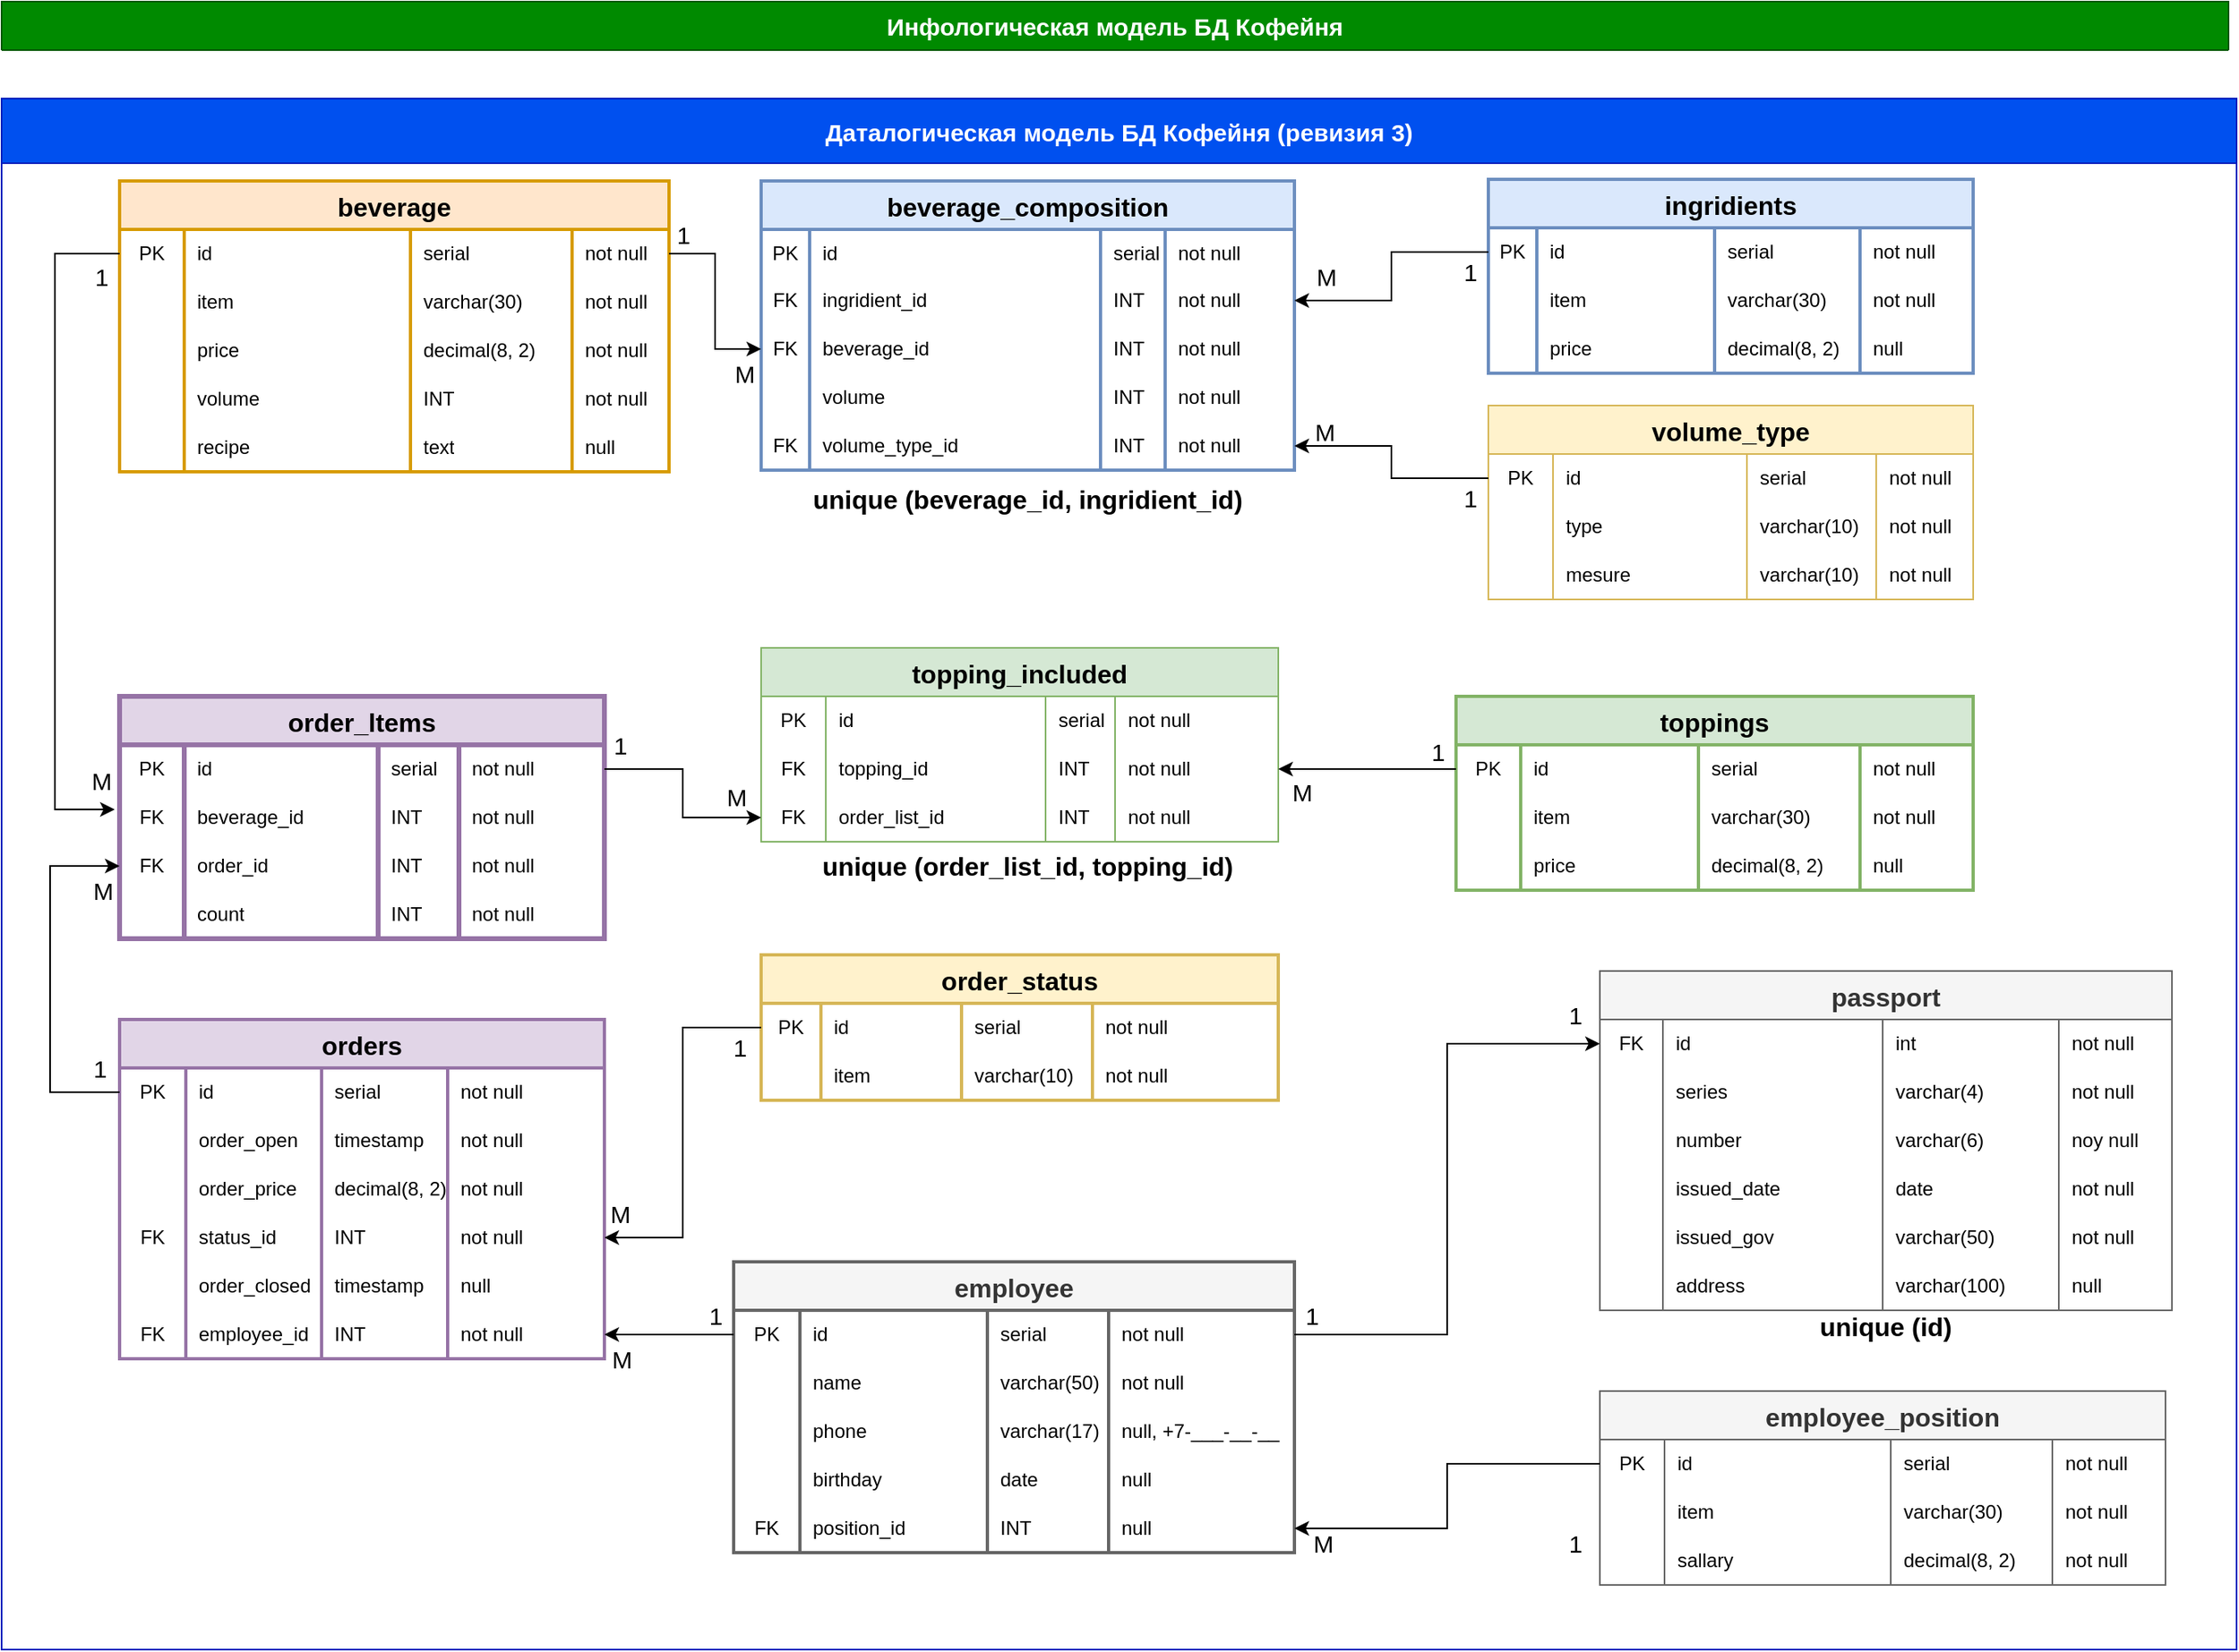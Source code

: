 <mxfile version="20.8.10" type="device"><diagram id="9UXRU5KAFprcI4fPuMBW" name="Страница 1"><mxGraphModel dx="2901" dy="2373" grid="1" gridSize="10" guides="1" tooltips="1" connect="1" arrows="1" fold="1" page="1" pageScale="1" pageWidth="827" pageHeight="1169" math="0" shadow="0"><root><mxCell id="0"/><mxCell id="1" parent="0"/><mxCell id="klhBCKo3UNm2EtqI9X66-8" value="Инфологическая модель БД Кофейня" style="swimlane;whiteSpace=wrap;html=1;rounded=0;fillColor=#008a00;fontColor=#ffffff;strokeColor=#005700;fontSize=15;startSize=40;" parent="1" vertex="1" collapsed="1"><mxGeometry x="-798" y="-990" width="1378" height="30" as="geometry"><mxRectangle x="-778" y="-990" width="638" height="690" as="alternateBounds"/></mxGeometry></mxCell><mxCell id="VMQFbwE3Q88EpolGS4uV-14" value="Топпинг (добавки)" style="swimlane;fontStyle=0;childLayout=stackLayout;horizontal=1;startSize=30;horizontalStack=0;resizeParent=1;resizeParentMax=0;resizeLast=0;collapsible=1;marginBottom=0;whiteSpace=wrap;html=1;fontSize=14;fillColor=#d5e8d4;strokeColor=#82b366;strokeWidth=2;" parent="klhBCKo3UNm2EtqI9X66-8" vertex="1"><mxGeometry x="295" y="310" width="140" height="90" as="geometry"/></mxCell><mxCell id="VMQFbwE3Q88EpolGS4uV-15" value="название добавки" style="text;strokeColor=none;fillColor=none;align=left;verticalAlign=middle;spacingLeft=4;spacingRight=4;overflow=hidden;points=[[0,0.5],[1,0.5]];portConstraint=eastwest;rotatable=0;whiteSpace=wrap;html=1;fontSize=14;" parent="VMQFbwE3Q88EpolGS4uV-14" vertex="1"><mxGeometry y="30" width="140" height="30" as="geometry"/></mxCell><mxCell id="VMQFbwE3Q88EpolGS4uV-16" value="цена добавки" style="text;strokeColor=none;fillColor=none;align=left;verticalAlign=middle;spacingLeft=4;spacingRight=4;overflow=hidden;points=[[0,0.5],[1,0.5]];portConstraint=eastwest;rotatable=0;whiteSpace=wrap;html=1;fontSize=14;" parent="VMQFbwE3Q88EpolGS4uV-14" vertex="1"><mxGeometry y="60" width="140" height="30" as="geometry"/></mxCell><mxCell id="VMQFbwE3Q88EpolGS4uV-18" value="Заказы" style="swimlane;fontStyle=1;childLayout=stackLayout;horizontal=1;startSize=30;horizontalStack=0;resizeParent=1;resizeParentMax=0;resizeLast=0;collapsible=1;marginBottom=0;whiteSpace=wrap;html=1;fontSize=14;fillColor=#e1d5e7;strokeColor=#9673a6;strokeWidth=2;" parent="klhBCKo3UNm2EtqI9X66-8" vertex="1"><mxGeometry x="40" y="460" width="140" height="210" as="geometry"/></mxCell><mxCell id="VMQFbwE3Q88EpolGS4uV-34" value="Номер заказа" style="text;strokeColor=none;fillColor=none;align=left;verticalAlign=middle;spacingLeft=4;spacingRight=4;overflow=hidden;points=[[0,0.5],[1,0.5]];portConstraint=eastwest;rotatable=0;whiteSpace=wrap;html=1;fontSize=14;" parent="VMQFbwE3Q88EpolGS4uV-18" vertex="1"><mxGeometry y="30" width="140" height="30" as="geometry"/></mxCell><mxCell id="VMQFbwE3Q88EpolGS4uV-23" value="Сотрудник" style="text;strokeColor=none;fillColor=none;align=left;verticalAlign=middle;spacingLeft=4;spacingRight=4;overflow=hidden;points=[[0,0.5],[1,0.5]];portConstraint=eastwest;rotatable=0;whiteSpace=wrap;html=1;fontSize=14;" parent="VMQFbwE3Q88EpolGS4uV-18" vertex="1"><mxGeometry y="60" width="140" height="30" as="geometry"/></mxCell><mxCell id="VMQFbwE3Q88EpolGS4uV-20" value="Стоимость заказа" style="text;strokeColor=none;fillColor=none;align=left;verticalAlign=middle;spacingLeft=4;spacingRight=4;overflow=hidden;points=[[0,0.5],[1,0.5]];portConstraint=eastwest;rotatable=0;whiteSpace=wrap;html=1;fontSize=14;" parent="VMQFbwE3Q88EpolGS4uV-18" vertex="1"><mxGeometry y="90" width="140" height="30" as="geometry"/></mxCell><mxCell id="VMQFbwE3Q88EpolGS4uV-21" value="Статус" style="text;strokeColor=none;fillColor=none;align=left;verticalAlign=middle;spacingLeft=4;spacingRight=4;overflow=hidden;points=[[0,0.5],[1,0.5]];portConstraint=eastwest;rotatable=0;whiteSpace=wrap;html=1;fontSize=14;" parent="VMQFbwE3Q88EpolGS4uV-18" vertex="1"><mxGeometry y="120" width="140" height="30" as="geometry"/></mxCell><mxCell id="VMQFbwE3Q88EpolGS4uV-19" value="Дата начала заказа" style="text;strokeColor=none;fillColor=none;align=left;verticalAlign=middle;spacingLeft=4;spacingRight=4;overflow=hidden;points=[[0,0.5],[1,0.5]];portConstraint=eastwest;rotatable=0;whiteSpace=wrap;html=1;fontSize=14;" parent="VMQFbwE3Q88EpolGS4uV-18" vertex="1"><mxGeometry y="150" width="140" height="30" as="geometry"/></mxCell><mxCell id="VMQFbwE3Q88EpolGS4uV-24" value="Дата выполнения" style="text;strokeColor=none;fillColor=none;align=left;verticalAlign=middle;spacingLeft=4;spacingRight=4;overflow=hidden;points=[[0,0.5],[1,0.5]];portConstraint=eastwest;rotatable=0;whiteSpace=wrap;html=1;fontSize=14;" parent="VMQFbwE3Q88EpolGS4uV-18" vertex="1"><mxGeometry y="180" width="140" height="30" as="geometry"/></mxCell><mxCell id="VMQFbwE3Q88EpolGS4uV-1" value="Напиток" style="swimlane;fontStyle=1;childLayout=stackLayout;horizontal=1;startSize=40;horizontalStack=0;resizeParent=1;resizeParentMax=0;resizeLast=0;collapsible=1;marginBottom=0;whiteSpace=wrap;html=1;fillColor=#ffe6cc;strokeColor=#d79b00;fontSize=14;strokeWidth=2;" parent="klhBCKo3UNm2EtqI9X66-8" vertex="1"><mxGeometry x="40" y="65" width="140" height="160" as="geometry"/></mxCell><mxCell id="VMQFbwE3Q88EpolGS4uV-2" value="Название напитка" style="text;strokeColor=none;fillColor=none;align=left;verticalAlign=middle;spacingLeft=4;spacingRight=4;overflow=hidden;points=[[0,0.5],[1,0.5]];portConstraint=eastwest;rotatable=0;whiteSpace=wrap;html=1;" parent="VMQFbwE3Q88EpolGS4uV-1" vertex="1"><mxGeometry y="40" width="140" height="30" as="geometry"/></mxCell><mxCell id="VMQFbwE3Q88EpolGS4uV-3" value="Цена напитка" style="text;strokeColor=none;fillColor=none;align=left;verticalAlign=middle;spacingLeft=4;spacingRight=4;overflow=hidden;points=[[0,0.5],[1,0.5]];portConstraint=eastwest;rotatable=0;whiteSpace=wrap;html=1;" parent="VMQFbwE3Q88EpolGS4uV-1" vertex="1"><mxGeometry y="70" width="140" height="30" as="geometry"/></mxCell><mxCell id="VMQFbwE3Q88EpolGS4uV-4" value="Объем порции" style="text;strokeColor=none;fillColor=none;align=left;verticalAlign=middle;spacingLeft=4;spacingRight=4;overflow=hidden;points=[[0,0.5],[1,0.5]];portConstraint=eastwest;rotatable=0;whiteSpace=wrap;html=1;" parent="VMQFbwE3Q88EpolGS4uV-1" vertex="1"><mxGeometry y="100" width="140" height="30" as="geometry"/></mxCell><mxCell id="XESwtHC3NqAVcvQQIPYZ-8" value="Рецепт напитка" style="text;strokeColor=none;fillColor=none;align=left;verticalAlign=middle;spacingLeft=4;spacingRight=4;overflow=hidden;points=[[0,0.5],[1,0.5]];portConstraint=eastwest;rotatable=0;whiteSpace=wrap;html=1;" parent="VMQFbwE3Q88EpolGS4uV-1" vertex="1"><mxGeometry y="130" width="140" height="30" as="geometry"/></mxCell><mxCell id="XESwtHC3NqAVcvQQIPYZ-5" style="edgeStyle=orthogonalEdgeStyle;rounded=0;orthogonalLoop=1;jettySize=auto;html=1;exitX=0.5;exitY=0;exitDx=0;exitDy=0;entryX=1.014;entryY=0.076;entryDx=0;entryDy=0;entryPerimeter=0;" parent="klhBCKo3UNm2EtqI9X66-8" source="VMQFbwE3Q88EpolGS4uV-25" target="VMQFbwE3Q88EpolGS4uV-18" edge="1"><mxGeometry relative="1" as="geometry"/></mxCell><mxCell id="VMQFbwE3Q88EpolGS4uV-25" value="Сотрудники" style="swimlane;fontStyle=1;childLayout=stackLayout;horizontal=1;startSize=30;horizontalStack=0;resizeParent=1;resizeParentMax=0;resizeLast=0;collapsible=1;marginBottom=0;whiteSpace=wrap;html=1;fontSize=14;fillColor=#f5f5f5;fontColor=#333333;strokeColor=#666666;strokeWidth=2;" parent="klhBCKo3UNm2EtqI9X66-8" vertex="1"><mxGeometry x="220" y="520" width="140" height="150" as="geometry"/></mxCell><mxCell id="VMQFbwE3Q88EpolGS4uV-26" value="ФИО" style="text;strokeColor=none;fillColor=none;align=left;verticalAlign=middle;spacingLeft=4;spacingRight=4;overflow=hidden;points=[[0,0.5],[1,0.5]];portConstraint=eastwest;rotatable=0;whiteSpace=wrap;html=1;fontSize=14;" parent="VMQFbwE3Q88EpolGS4uV-25" vertex="1"><mxGeometry y="30" width="140" height="30" as="geometry"/></mxCell><mxCell id="VMQFbwE3Q88EpolGS4uV-27" value="телефон" style="text;strokeColor=none;fillColor=none;align=left;verticalAlign=middle;spacingLeft=4;spacingRight=4;overflow=hidden;points=[[0,0.5],[1,0.5]];portConstraint=eastwest;rotatable=0;whiteSpace=wrap;html=1;fontSize=14;" parent="VMQFbwE3Q88EpolGS4uV-25" vertex="1"><mxGeometry y="60" width="140" height="30" as="geometry"/></mxCell><mxCell id="VMQFbwE3Q88EpolGS4uV-28" value="день рождения" style="text;strokeColor=none;fillColor=none;align=left;verticalAlign=middle;spacingLeft=4;spacingRight=4;overflow=hidden;points=[[0,0.5],[1,0.5]];portConstraint=eastwest;rotatable=0;whiteSpace=wrap;html=1;fontSize=14;" parent="VMQFbwE3Q88EpolGS4uV-25" vertex="1"><mxGeometry y="90" width="140" height="30" as="geometry"/></mxCell><mxCell id="VMQFbwE3Q88EpolGS4uV-29" value="должность" style="text;strokeColor=none;fillColor=none;align=left;verticalAlign=middle;spacingLeft=4;spacingRight=4;overflow=hidden;points=[[0,0.5],[1,0.5]];portConstraint=eastwest;rotatable=0;whiteSpace=wrap;html=1;fontSize=14;" parent="VMQFbwE3Q88EpolGS4uV-25" vertex="1"><mxGeometry y="120" width="140" height="30" as="geometry"/></mxCell><mxCell id="VMQFbwE3Q88EpolGS4uV-30" value="должность" style="swimlane;fontStyle=1;childLayout=stackLayout;horizontal=1;startSize=30;horizontalStack=0;resizeParent=1;resizeParentMax=0;resizeLast=0;collapsible=1;marginBottom=0;whiteSpace=wrap;html=1;fontSize=14;fillColor=#f5f5f5;fontColor=#333333;strokeColor=#666666;strokeWidth=2;" parent="klhBCKo3UNm2EtqI9X66-8" vertex="1"><mxGeometry x="450" y="520" width="170" height="90" as="geometry"/></mxCell><mxCell id="VMQFbwE3Q88EpolGS4uV-31" value="название должности" style="text;strokeColor=none;fillColor=none;align=left;verticalAlign=middle;spacingLeft=4;spacingRight=4;overflow=hidden;points=[[0,0.5],[1,0.5]];portConstraint=eastwest;rotatable=0;whiteSpace=wrap;html=1;fontSize=14;" parent="VMQFbwE3Q88EpolGS4uV-30" vertex="1"><mxGeometry y="30" width="170" height="30" as="geometry"/></mxCell><mxCell id="VMQFbwE3Q88EpolGS4uV-32" value="оклад" style="text;strokeColor=none;fillColor=none;align=left;verticalAlign=middle;spacingLeft=4;spacingRight=4;overflow=hidden;points=[[0,0.5],[1,0.5]];portConstraint=eastwest;rotatable=0;whiteSpace=wrap;html=1;fontSize=14;" parent="VMQFbwE3Q88EpolGS4uV-30" vertex="1"><mxGeometry y="60" width="170" height="30" as="geometry"/></mxCell><mxCell id="klhBCKo3UNm2EtqI9X66-2" style="edgeStyle=orthogonalEdgeStyle;rounded=0;orthogonalLoop=1;jettySize=auto;html=1;exitX=0;exitY=0.25;exitDx=0;exitDy=0;entryX=1;entryY=0.133;entryDx=0;entryDy=0;entryPerimeter=0;" parent="klhBCKo3UNm2EtqI9X66-8" source="VMQFbwE3Q88EpolGS4uV-30" target="VMQFbwE3Q88EpolGS4uV-25" edge="1"><mxGeometry relative="1" as="geometry"><Array as="points"><mxPoint x="450" y="540"/></Array></mxGeometry></mxCell><mxCell id="XESwtHC3NqAVcvQQIPYZ-9" value="Ингридиенты" style="swimlane;fontStyle=1;childLayout=stackLayout;horizontal=1;startSize=35;horizontalStack=0;resizeParent=1;resizeParentMax=0;resizeLast=0;collapsible=1;marginBottom=0;whiteSpace=wrap;html=1;fontSize=14;fillColor=#dae8fc;strokeColor=#6c8ebf;strokeWidth=2;" parent="klhBCKo3UNm2EtqI9X66-8" vertex="1"><mxGeometry x="307" y="65" width="170" height="125" as="geometry"/></mxCell><mxCell id="XESwtHC3NqAVcvQQIPYZ-10" value="Название ингридиента" style="text;strokeColor=none;fillColor=none;align=left;verticalAlign=middle;spacingLeft=4;spacingRight=4;overflow=hidden;points=[[0,0.5],[1,0.5]];portConstraint=eastwest;rotatable=0;whiteSpace=wrap;html=1;fontSize=14;" parent="XESwtHC3NqAVcvQQIPYZ-9" vertex="1"><mxGeometry y="35" width="170" height="30" as="geometry"/></mxCell><mxCell id="XESwtHC3NqAVcvQQIPYZ-11" value="Цена ингридиента" style="text;strokeColor=none;fillColor=none;align=left;verticalAlign=middle;spacingLeft=4;spacingRight=4;overflow=hidden;points=[[0,0.5],[1,0.5]];portConstraint=eastwest;rotatable=0;whiteSpace=wrap;html=1;fontSize=14;" parent="XESwtHC3NqAVcvQQIPYZ-9" vertex="1"><mxGeometry y="65" width="170" height="30" as="geometry"/></mxCell><mxCell id="64CiZrPIo4KqMixDN_bt-15" value="Объем" style="text;strokeColor=none;fillColor=none;align=left;verticalAlign=middle;spacingLeft=4;spacingRight=4;overflow=hidden;points=[[0,0.5],[1,0.5]];portConstraint=eastwest;rotatable=0;whiteSpace=wrap;html=1;fontSize=14;" parent="XESwtHC3NqAVcvQQIPYZ-9" vertex="1"><mxGeometry y="95" width="170" height="30" as="geometry"/></mxCell><mxCell id="klhBCKo3UNm2EtqI9X66-4" value="Лист заказа" style="swimlane;fontStyle=1;childLayout=stackLayout;horizontal=1;startSize=30;horizontalStack=0;resizeParent=1;resizeParentMax=0;resizeLast=0;collapsible=1;marginBottom=0;whiteSpace=wrap;html=1;fontSize=14;fillColor=#e1d5e7;strokeColor=#9673a6;strokeWidth=2;" parent="klhBCKo3UNm2EtqI9X66-8" vertex="1"><mxGeometry x="40" y="310" width="140" height="60" as="geometry"/></mxCell><mxCell id="klhBCKo3UNm2EtqI9X66-5" value="Количество" style="text;strokeColor=none;fillColor=none;align=left;verticalAlign=middle;spacingLeft=4;spacingRight=4;overflow=hidden;points=[[0,0.5],[1,0.5]];portConstraint=eastwest;rotatable=0;whiteSpace=wrap;html=1;fontSize=14;" parent="klhBCKo3UNm2EtqI9X66-4" vertex="1"><mxGeometry y="30" width="140" height="30" as="geometry"/></mxCell><mxCell id="XESwtHC3NqAVcvQQIPYZ-23" value="" style="endArrow=classic;html=1;rounded=0;entryX=0.5;entryY=0;entryDx=0;entryDy=0;" parent="klhBCKo3UNm2EtqI9X66-8" target="VMQFbwE3Q88EpolGS4uV-18" edge="1"><mxGeometry width="50" height="50" relative="1" as="geometry"><mxPoint x="110" y="370" as="sourcePoint"/><mxPoint x="140" y="300" as="targetPoint"/></mxGeometry></mxCell><mxCell id="XESwtHC3NqAVcvQQIPYZ-27" value="" style="endArrow=classic;html=1;rounded=0;fontSize=15;entryX=0.457;entryY=-0.043;entryDx=0;entryDy=0;exitX=0.457;exitY=1.033;exitDx=0;exitDy=0;exitPerimeter=0;entryPerimeter=0;" parent="klhBCKo3UNm2EtqI9X66-8" source="XESwtHC3NqAVcvQQIPYZ-8" target="klhBCKo3UNm2EtqI9X66-4" edge="1"><mxGeometry width="50" height="50" relative="1" as="geometry"><mxPoint x="38" y="92" as="sourcePoint"/><mxPoint x="490" y="470" as="targetPoint"/></mxGeometry></mxCell><mxCell id="64CiZrPIo4KqMixDN_bt-13" value="" style="endArrow=classic;startArrow=classic;html=1;rounded=0;fontSize=15;entryX=-0.021;entryY=0.167;entryDx=0;entryDy=0;exitX=1;exitY=0.25;exitDx=0;exitDy=0;entryPerimeter=0;" parent="klhBCKo3UNm2EtqI9X66-8" source="klhBCKo3UNm2EtqI9X66-4" target="VMQFbwE3Q88EpolGS4uV-14" edge="1"><mxGeometry width="50" height="50" relative="1" as="geometry"><mxPoint x="920" y="450" as="sourcePoint"/><mxPoint x="760" y="400" as="targetPoint"/></mxGeometry></mxCell><mxCell id="64CiZrPIo4KqMixDN_bt-16" value="" style="endArrow=classic;startArrow=classic;html=1;rounded=0;fontSize=15;exitX=1.007;exitY=0.119;exitDx=0;exitDy=0;exitPerimeter=0;entryX=-0.006;entryY=0.152;entryDx=0;entryDy=0;entryPerimeter=0;" parent="klhBCKo3UNm2EtqI9X66-8" source="VMQFbwE3Q88EpolGS4uV-1" target="XESwtHC3NqAVcvQQIPYZ-9" edge="1"><mxGeometry width="50" height="50" relative="1" as="geometry"><mxPoint x="920" y="450" as="sourcePoint"/><mxPoint x="970" y="400" as="targetPoint"/></mxGeometry></mxCell><mxCell id="64CiZrPIo4KqMixDN_bt-17" value="1" style="text;html=1;strokeColor=none;fillColor=none;align=center;verticalAlign=middle;whiteSpace=wrap;rounded=0;fontSize=15;" parent="klhBCKo3UNm2EtqI9X66-8" vertex="1"><mxGeometry x="108" y="225" width="22" height="20" as="geometry"/></mxCell><mxCell id="64CiZrPIo4KqMixDN_bt-18" value="1" style="text;html=1;strokeColor=none;fillColor=none;align=center;verticalAlign=middle;whiteSpace=wrap;rounded=0;fontSize=15;" parent="klhBCKo3UNm2EtqI9X66-8" vertex="1"><mxGeometry x="118" y="370" width="22" height="20" as="geometry"/></mxCell><mxCell id="64CiZrPIo4KqMixDN_bt-19" value="1" style="text;html=1;strokeColor=none;fillColor=none;align=center;verticalAlign=middle;whiteSpace=wrap;rounded=0;fontSize=15;" parent="klhBCKo3UNm2EtqI9X66-8" vertex="1"><mxGeometry x="295" y="500" width="22" height="20" as="geometry"/></mxCell><mxCell id="64CiZrPIo4KqMixDN_bt-20" value="1" style="text;html=1;strokeColor=none;fillColor=none;align=center;verticalAlign=middle;whiteSpace=wrap;rounded=0;fontSize=15;" parent="klhBCKo3UNm2EtqI9X66-8" vertex="1"><mxGeometry x="428" y="520" width="22" height="20" as="geometry"/></mxCell><mxCell id="64CiZrPIo4KqMixDN_bt-22" value="M" style="text;html=1;strokeColor=none;fillColor=none;align=center;verticalAlign=middle;whiteSpace=wrap;rounded=0;fontSize=15;" parent="klhBCKo3UNm2EtqI9X66-8" vertex="1"><mxGeometry x="280" y="90" width="20" height="20" as="geometry"/></mxCell><mxCell id="64CiZrPIo4KqMixDN_bt-23" value="M" style="text;html=1;strokeColor=none;fillColor=none;align=center;verticalAlign=middle;whiteSpace=wrap;rounded=0;fontSize=15;" parent="klhBCKo3UNm2EtqI9X66-8" vertex="1"><mxGeometry x="188" y="90" width="20" height="20" as="geometry"/></mxCell><mxCell id="64CiZrPIo4KqMixDN_bt-24" value="M" style="text;html=1;strokeColor=none;fillColor=none;align=center;verticalAlign=middle;whiteSpace=wrap;rounded=0;fontSize=15;" parent="klhBCKo3UNm2EtqI9X66-8" vertex="1"><mxGeometry x="188" y="300" width="20" height="20" as="geometry"/></mxCell><mxCell id="64CiZrPIo4KqMixDN_bt-25" value="M" style="text;html=1;strokeColor=none;fillColor=none;align=center;verticalAlign=middle;whiteSpace=wrap;rounded=0;fontSize=15;" parent="klhBCKo3UNm2EtqI9X66-8" vertex="1"><mxGeometry x="268" y="300" width="20" height="20" as="geometry"/></mxCell><mxCell id="64CiZrPIo4KqMixDN_bt-26" value="M" style="text;html=1;strokeColor=none;fillColor=none;align=center;verticalAlign=middle;whiteSpace=wrap;rounded=0;fontSize=15;" parent="klhBCKo3UNm2EtqI9X66-8" vertex="1"><mxGeometry x="110" y="290" width="20" height="20" as="geometry"/></mxCell><mxCell id="64CiZrPIo4KqMixDN_bt-27" value="M" style="text;html=1;strokeColor=none;fillColor=none;align=center;verticalAlign=middle;whiteSpace=wrap;rounded=0;fontSize=15;" parent="klhBCKo3UNm2EtqI9X66-8" vertex="1"><mxGeometry x="119" y="440" width="20" height="20" as="geometry"/></mxCell><mxCell id="64CiZrPIo4KqMixDN_bt-28" value="M" style="text;html=1;strokeColor=none;fillColor=none;align=center;verticalAlign=middle;whiteSpace=wrap;rounded=0;fontSize=15;" parent="klhBCKo3UNm2EtqI9X66-8" vertex="1"><mxGeometry x="188" y="450" width="20" height="20" as="geometry"/></mxCell><mxCell id="64CiZrPIo4KqMixDN_bt-29" value="M" style="text;html=1;strokeColor=none;fillColor=none;align=center;verticalAlign=middle;whiteSpace=wrap;rounded=0;fontSize=15;" parent="klhBCKo3UNm2EtqI9X66-8" vertex="1"><mxGeometry x="368" y="520" width="20" height="20" as="geometry"/></mxCell><mxCell id="klhBCKo3UNm2EtqI9X66-15" value="Даталогическая модель БД Кофейня (ревизия 3)" style="swimlane;rounded=0;fillColor=#0050ef;fontColor=#ffffff;strokeColor=#001DBC;startSize=40;fontSize=15;" parent="1" vertex="1"><mxGeometry x="-798" y="-930" width="1383" height="960" as="geometry"><mxRectangle x="520" y="-995" width="638" height="40" as="alternateBounds"/></mxGeometry></mxCell><mxCell id="klhBCKo3UNm2EtqI9X66-16" value="beverage" style="shape=table;startSize=30;container=1;collapsible=0;childLayout=tableLayout;fixedRows=1;rowLines=0;fontStyle=1;rounded=0;fillColor=#ffe6cc;strokeColor=#d79b00;fontSize=16;strokeWidth=2;" parent="klhBCKo3UNm2EtqI9X66-15" vertex="1"><mxGeometry x="73" y="51" width="340" height="180" as="geometry"/></mxCell><mxCell id="klhBCKo3UNm2EtqI9X66-17" value="" style="shape=tableRow;horizontal=0;startSize=0;swimlaneHead=0;swimlaneBody=0;top=0;left=0;bottom=0;right=0;collapsible=0;dropTarget=0;fillColor=none;points=[[0,0.5],[1,0.5]];portConstraint=eastwest;rounded=0;" parent="klhBCKo3UNm2EtqI9X66-16" vertex="1"><mxGeometry y="30" width="340" height="30" as="geometry"/></mxCell><mxCell id="klhBCKo3UNm2EtqI9X66-18" value="PK" style="shape=partialRectangle;html=1;whiteSpace=wrap;connectable=0;fillColor=none;top=0;left=0;bottom=0;right=0;overflow=hidden;pointerEvents=1;rounded=0;fontSize=12;" parent="klhBCKo3UNm2EtqI9X66-17" vertex="1"><mxGeometry width="40" height="30" as="geometry"><mxRectangle width="40" height="30" as="alternateBounds"/></mxGeometry></mxCell><mxCell id="klhBCKo3UNm2EtqI9X66-19" value="id" style="shape=partialRectangle;html=1;whiteSpace=wrap;connectable=0;fillColor=none;top=0;left=0;bottom=0;right=0;align=left;spacingLeft=6;overflow=hidden;rounded=0;fontSize=12;" parent="klhBCKo3UNm2EtqI9X66-17" vertex="1"><mxGeometry x="40" width="140" height="30" as="geometry"><mxRectangle width="140" height="30" as="alternateBounds"/></mxGeometry></mxCell><mxCell id="4jIfXGhHYuE57yD-icbr-1" value="serial" style="shape=partialRectangle;html=1;whiteSpace=wrap;connectable=0;fillColor=none;top=0;left=0;bottom=0;right=0;align=left;spacingLeft=6;overflow=hidden;rounded=0;fontSize=12;" parent="klhBCKo3UNm2EtqI9X66-17" vertex="1"><mxGeometry x="180" width="100" height="30" as="geometry"><mxRectangle width="100" height="30" as="alternateBounds"/></mxGeometry></mxCell><mxCell id="4jIfXGhHYuE57yD-icbr-5" value="not null" style="shape=partialRectangle;html=1;whiteSpace=wrap;connectable=0;fillColor=none;top=0;left=0;bottom=0;right=0;align=left;spacingLeft=6;overflow=hidden;rounded=0;fontSize=12;" parent="klhBCKo3UNm2EtqI9X66-17" vertex="1"><mxGeometry x="280" width="60" height="30" as="geometry"><mxRectangle width="60" height="30" as="alternateBounds"/></mxGeometry></mxCell><mxCell id="klhBCKo3UNm2EtqI9X66-26" style="shape=tableRow;horizontal=0;startSize=0;swimlaneHead=0;swimlaneBody=0;top=0;left=0;bottom=0;right=0;collapsible=0;dropTarget=0;fillColor=none;points=[[0,0.5],[1,0.5]];portConstraint=eastwest;rounded=0;" parent="klhBCKo3UNm2EtqI9X66-16" vertex="1"><mxGeometry y="60" width="340" height="30" as="geometry"/></mxCell><mxCell id="klhBCKo3UNm2EtqI9X66-27" value="" style="shape=partialRectangle;html=1;whiteSpace=wrap;connectable=0;fillColor=none;top=0;left=0;bottom=0;right=0;overflow=hidden;pointerEvents=1;rounded=0;fontSize=12;" parent="klhBCKo3UNm2EtqI9X66-26" vertex="1"><mxGeometry width="40" height="30" as="geometry"><mxRectangle width="40" height="30" as="alternateBounds"/></mxGeometry></mxCell><mxCell id="klhBCKo3UNm2EtqI9X66-28" value="item" style="shape=partialRectangle;html=1;whiteSpace=wrap;connectable=0;fillColor=none;top=0;left=0;bottom=0;right=0;align=left;spacingLeft=6;overflow=hidden;rounded=0;fontSize=12;" parent="klhBCKo3UNm2EtqI9X66-26" vertex="1"><mxGeometry x="40" width="140" height="30" as="geometry"><mxRectangle width="140" height="30" as="alternateBounds"/></mxGeometry></mxCell><mxCell id="4jIfXGhHYuE57yD-icbr-2" value="varchar(30)" style="shape=partialRectangle;html=1;whiteSpace=wrap;connectable=0;fillColor=none;top=0;left=0;bottom=0;right=0;align=left;spacingLeft=6;overflow=hidden;rounded=0;fontSize=12;" parent="klhBCKo3UNm2EtqI9X66-26" vertex="1"><mxGeometry x="180" width="100" height="30" as="geometry"><mxRectangle width="100" height="30" as="alternateBounds"/></mxGeometry></mxCell><mxCell id="4jIfXGhHYuE57yD-icbr-6" value="not null" style="shape=partialRectangle;html=1;whiteSpace=wrap;connectable=0;fillColor=none;top=0;left=0;bottom=0;right=0;align=left;spacingLeft=6;overflow=hidden;rounded=0;fontSize=12;" parent="klhBCKo3UNm2EtqI9X66-26" vertex="1"><mxGeometry x="280" width="60" height="30" as="geometry"><mxRectangle width="60" height="30" as="alternateBounds"/></mxGeometry></mxCell><mxCell id="klhBCKo3UNm2EtqI9X66-20" value="" style="shape=tableRow;horizontal=0;startSize=0;swimlaneHead=0;swimlaneBody=0;top=0;left=0;bottom=0;right=0;collapsible=0;dropTarget=0;fillColor=none;points=[[0,0.5],[1,0.5]];portConstraint=eastwest;rounded=0;" parent="klhBCKo3UNm2EtqI9X66-16" vertex="1"><mxGeometry y="90" width="340" height="30" as="geometry"/></mxCell><mxCell id="klhBCKo3UNm2EtqI9X66-21" value="" style="shape=partialRectangle;html=1;whiteSpace=wrap;connectable=0;fillColor=none;top=0;left=0;bottom=0;right=0;overflow=hidden;rounded=0;fontSize=12;" parent="klhBCKo3UNm2EtqI9X66-20" vertex="1"><mxGeometry width="40" height="30" as="geometry"><mxRectangle width="40" height="30" as="alternateBounds"/></mxGeometry></mxCell><mxCell id="klhBCKo3UNm2EtqI9X66-22" value="price" style="shape=partialRectangle;html=1;whiteSpace=wrap;connectable=0;fillColor=none;top=0;left=0;bottom=0;right=0;align=left;spacingLeft=6;overflow=hidden;rounded=0;fontSize=12;" parent="klhBCKo3UNm2EtqI9X66-20" vertex="1"><mxGeometry x="40" width="140" height="30" as="geometry"><mxRectangle width="140" height="30" as="alternateBounds"/></mxGeometry></mxCell><mxCell id="4jIfXGhHYuE57yD-icbr-3" value="decimal(8, 2)" style="shape=partialRectangle;html=1;whiteSpace=wrap;connectable=0;fillColor=none;top=0;left=0;bottom=0;right=0;align=left;spacingLeft=6;overflow=hidden;rounded=0;fontSize=12;" parent="klhBCKo3UNm2EtqI9X66-20" vertex="1"><mxGeometry x="180" width="100" height="30" as="geometry"><mxRectangle width="100" height="30" as="alternateBounds"/></mxGeometry></mxCell><mxCell id="4jIfXGhHYuE57yD-icbr-7" value="not null" style="shape=partialRectangle;html=1;whiteSpace=wrap;connectable=0;fillColor=none;top=0;left=0;bottom=0;right=0;align=left;spacingLeft=6;overflow=hidden;rounded=0;fontSize=12;" parent="klhBCKo3UNm2EtqI9X66-20" vertex="1"><mxGeometry x="280" width="60" height="30" as="geometry"><mxRectangle width="60" height="30" as="alternateBounds"/></mxGeometry></mxCell><mxCell id="klhBCKo3UNm2EtqI9X66-23" value="" style="shape=tableRow;horizontal=0;startSize=0;swimlaneHead=0;swimlaneBody=0;top=0;left=0;bottom=0;right=0;collapsible=0;dropTarget=0;fillColor=none;points=[[0,0.5],[1,0.5]];portConstraint=eastwest;rounded=0;" parent="klhBCKo3UNm2EtqI9X66-16" vertex="1"><mxGeometry y="120" width="340" height="30" as="geometry"/></mxCell><mxCell id="klhBCKo3UNm2EtqI9X66-24" value="" style="shape=partialRectangle;html=1;whiteSpace=wrap;connectable=0;fillColor=none;top=0;left=0;bottom=0;right=0;overflow=hidden;rounded=0;fontSize=12;" parent="klhBCKo3UNm2EtqI9X66-23" vertex="1"><mxGeometry width="40" height="30" as="geometry"><mxRectangle width="40" height="30" as="alternateBounds"/></mxGeometry></mxCell><mxCell id="klhBCKo3UNm2EtqI9X66-25" value="volume" style="shape=partialRectangle;html=1;whiteSpace=wrap;connectable=0;fillColor=none;top=0;left=0;bottom=0;right=0;align=left;spacingLeft=6;overflow=hidden;rounded=0;fontSize=12;" parent="klhBCKo3UNm2EtqI9X66-23" vertex="1"><mxGeometry x="40" width="140" height="30" as="geometry"><mxRectangle width="140" height="30" as="alternateBounds"/></mxGeometry></mxCell><mxCell id="4jIfXGhHYuE57yD-icbr-4" value="INT" style="shape=partialRectangle;html=1;whiteSpace=wrap;connectable=0;fillColor=none;top=0;left=0;bottom=0;right=0;align=left;spacingLeft=6;overflow=hidden;rounded=0;fontSize=12;" parent="klhBCKo3UNm2EtqI9X66-23" vertex="1"><mxGeometry x="180" width="100" height="30" as="geometry"><mxRectangle width="100" height="30" as="alternateBounds"/></mxGeometry></mxCell><mxCell id="4jIfXGhHYuE57yD-icbr-8" value="not null" style="shape=partialRectangle;html=1;whiteSpace=wrap;connectable=0;fillColor=none;top=0;left=0;bottom=0;right=0;align=left;spacingLeft=6;overflow=hidden;rounded=0;fontSize=12;" parent="klhBCKo3UNm2EtqI9X66-23" vertex="1"><mxGeometry x="280" width="60" height="30" as="geometry"><mxRectangle width="60" height="30" as="alternateBounds"/></mxGeometry></mxCell><mxCell id="4jIfXGhHYuE57yD-icbr-10" style="shape=tableRow;horizontal=0;startSize=0;swimlaneHead=0;swimlaneBody=0;top=0;left=0;bottom=0;right=0;collapsible=0;dropTarget=0;fillColor=none;points=[[0,0.5],[1,0.5]];portConstraint=eastwest;rounded=0;" parent="klhBCKo3UNm2EtqI9X66-16" vertex="1"><mxGeometry y="150" width="340" height="30" as="geometry"/></mxCell><mxCell id="4jIfXGhHYuE57yD-icbr-11" style="shape=partialRectangle;html=1;whiteSpace=wrap;connectable=0;fillColor=none;top=0;left=0;bottom=0;right=0;overflow=hidden;rounded=0;fontSize=12;" parent="4jIfXGhHYuE57yD-icbr-10" vertex="1"><mxGeometry width="40" height="30" as="geometry"><mxRectangle width="40" height="30" as="alternateBounds"/></mxGeometry></mxCell><mxCell id="4jIfXGhHYuE57yD-icbr-12" value="recipe" style="shape=partialRectangle;html=1;whiteSpace=wrap;connectable=0;fillColor=none;top=0;left=0;bottom=0;right=0;align=left;spacingLeft=6;overflow=hidden;rounded=0;fontSize=12;" parent="4jIfXGhHYuE57yD-icbr-10" vertex="1"><mxGeometry x="40" width="140" height="30" as="geometry"><mxRectangle width="140" height="30" as="alternateBounds"/></mxGeometry></mxCell><mxCell id="4jIfXGhHYuE57yD-icbr-13" value="text" style="shape=partialRectangle;html=1;whiteSpace=wrap;connectable=0;fillColor=none;top=0;left=0;bottom=0;right=0;align=left;spacingLeft=6;overflow=hidden;rounded=0;fontSize=12;" parent="4jIfXGhHYuE57yD-icbr-10" vertex="1"><mxGeometry x="180" width="100" height="30" as="geometry"><mxRectangle width="100" height="30" as="alternateBounds"/></mxGeometry></mxCell><mxCell id="4jIfXGhHYuE57yD-icbr-14" value="null" style="shape=partialRectangle;html=1;whiteSpace=wrap;connectable=0;fillColor=none;top=0;left=0;bottom=0;right=0;align=left;spacingLeft=6;overflow=hidden;rounded=0;fontSize=12;" parent="4jIfXGhHYuE57yD-icbr-10" vertex="1"><mxGeometry x="280" width="60" height="30" as="geometry"><mxRectangle width="60" height="30" as="alternateBounds"/></mxGeometry></mxCell><mxCell id="klhBCKo3UNm2EtqI9X66-29" value="ingridients" style="shape=table;startSize=30;container=1;collapsible=0;childLayout=tableLayout;fixedRows=1;rowLines=0;fontStyle=1;rounded=0;fontSize=16;fillColor=#dae8fc;strokeColor=#6c8ebf;strokeWidth=2;" parent="klhBCKo3UNm2EtqI9X66-15" vertex="1"><mxGeometry x="920" y="50" width="300" height="120" as="geometry"/></mxCell><mxCell id="klhBCKo3UNm2EtqI9X66-30" value="" style="shape=tableRow;horizontal=0;startSize=0;swimlaneHead=0;swimlaneBody=0;top=0;left=0;bottom=0;right=0;collapsible=0;dropTarget=0;fillColor=none;points=[[0,0.5],[1,0.5]];portConstraint=eastwest;rounded=0;fontSize=14;" parent="klhBCKo3UNm2EtqI9X66-29" vertex="1"><mxGeometry y="30" width="300" height="30" as="geometry"/></mxCell><mxCell id="klhBCKo3UNm2EtqI9X66-31" value="PK" style="shape=partialRectangle;html=1;whiteSpace=wrap;connectable=0;fillColor=none;top=0;left=0;bottom=0;right=0;overflow=hidden;pointerEvents=1;rounded=0;fontSize=12;" parent="klhBCKo3UNm2EtqI9X66-30" vertex="1"><mxGeometry width="30" height="30" as="geometry"><mxRectangle width="30" height="30" as="alternateBounds"/></mxGeometry></mxCell><mxCell id="klhBCKo3UNm2EtqI9X66-32" value="id" style="shape=partialRectangle;html=1;whiteSpace=wrap;connectable=0;fillColor=none;top=0;left=0;bottom=0;right=0;align=left;spacingLeft=6;overflow=hidden;rounded=0;fontSize=12;" parent="klhBCKo3UNm2EtqI9X66-30" vertex="1"><mxGeometry x="30" width="110" height="30" as="geometry"><mxRectangle width="110" height="30" as="alternateBounds"/></mxGeometry></mxCell><mxCell id="4jIfXGhHYuE57yD-icbr-15" value="serial" style="shape=partialRectangle;html=1;whiteSpace=wrap;connectable=0;fillColor=none;top=0;left=0;bottom=0;right=0;align=left;spacingLeft=6;overflow=hidden;rounded=0;fontSize=12;" parent="klhBCKo3UNm2EtqI9X66-30" vertex="1"><mxGeometry x="140" width="90" height="30" as="geometry"><mxRectangle width="90" height="30" as="alternateBounds"/></mxGeometry></mxCell><mxCell id="4jIfXGhHYuE57yD-icbr-18" value="not null" style="shape=partialRectangle;html=1;whiteSpace=wrap;connectable=0;fillColor=none;top=0;left=0;bottom=0;right=0;align=left;spacingLeft=6;overflow=hidden;rounded=0;fontSize=12;" parent="klhBCKo3UNm2EtqI9X66-30" vertex="1"><mxGeometry x="230" width="70" height="30" as="geometry"><mxRectangle width="70" height="30" as="alternateBounds"/></mxGeometry></mxCell><mxCell id="klhBCKo3UNm2EtqI9X66-33" value="" style="shape=tableRow;horizontal=0;startSize=0;swimlaneHead=0;swimlaneBody=0;top=0;left=0;bottom=0;right=0;collapsible=0;dropTarget=0;fillColor=none;points=[[0,0.5],[1,0.5]];portConstraint=eastwest;rounded=0;fontSize=14;" parent="klhBCKo3UNm2EtqI9X66-29" vertex="1"><mxGeometry y="60" width="300" height="30" as="geometry"/></mxCell><mxCell id="klhBCKo3UNm2EtqI9X66-34" value="" style="shape=partialRectangle;html=1;whiteSpace=wrap;connectable=0;fillColor=none;top=0;left=0;bottom=0;right=0;overflow=hidden;rounded=0;fontSize=12;" parent="klhBCKo3UNm2EtqI9X66-33" vertex="1"><mxGeometry width="30" height="30" as="geometry"><mxRectangle width="30" height="30" as="alternateBounds"/></mxGeometry></mxCell><mxCell id="klhBCKo3UNm2EtqI9X66-35" value="item" style="shape=partialRectangle;html=1;whiteSpace=wrap;connectable=0;fillColor=none;top=0;left=0;bottom=0;right=0;align=left;spacingLeft=6;overflow=hidden;rounded=0;fontSize=12;" parent="klhBCKo3UNm2EtqI9X66-33" vertex="1"><mxGeometry x="30" width="110" height="30" as="geometry"><mxRectangle width="110" height="30" as="alternateBounds"/></mxGeometry></mxCell><mxCell id="4jIfXGhHYuE57yD-icbr-16" value="varchar(30)" style="shape=partialRectangle;html=1;whiteSpace=wrap;connectable=0;fillColor=none;top=0;left=0;bottom=0;right=0;align=left;spacingLeft=6;overflow=hidden;rounded=0;fontSize=12;" parent="klhBCKo3UNm2EtqI9X66-33" vertex="1"><mxGeometry x="140" width="90" height="30" as="geometry"><mxRectangle width="90" height="30" as="alternateBounds"/></mxGeometry></mxCell><mxCell id="4jIfXGhHYuE57yD-icbr-19" value="not null" style="shape=partialRectangle;html=1;whiteSpace=wrap;connectable=0;fillColor=none;top=0;left=0;bottom=0;right=0;align=left;spacingLeft=6;overflow=hidden;rounded=0;fontSize=12;" parent="klhBCKo3UNm2EtqI9X66-33" vertex="1"><mxGeometry x="230" width="70" height="30" as="geometry"><mxRectangle width="70" height="30" as="alternateBounds"/></mxGeometry></mxCell><mxCell id="klhBCKo3UNm2EtqI9X66-36" value="" style="shape=tableRow;horizontal=0;startSize=0;swimlaneHead=0;swimlaneBody=0;top=0;left=0;bottom=0;right=0;collapsible=0;dropTarget=0;fillColor=none;points=[[0,0.5],[1,0.5]];portConstraint=eastwest;rounded=0;fontSize=14;" parent="klhBCKo3UNm2EtqI9X66-29" vertex="1"><mxGeometry y="90" width="300" height="30" as="geometry"/></mxCell><mxCell id="klhBCKo3UNm2EtqI9X66-37" value="" style="shape=partialRectangle;html=1;whiteSpace=wrap;connectable=0;fillColor=none;top=0;left=0;bottom=0;right=0;overflow=hidden;rounded=0;fontSize=12;" parent="klhBCKo3UNm2EtqI9X66-36" vertex="1"><mxGeometry width="30" height="30" as="geometry"><mxRectangle width="30" height="30" as="alternateBounds"/></mxGeometry></mxCell><mxCell id="klhBCKo3UNm2EtqI9X66-38" value="price" style="shape=partialRectangle;html=1;whiteSpace=wrap;connectable=0;fillColor=none;top=0;left=0;bottom=0;right=0;align=left;spacingLeft=6;overflow=hidden;rounded=0;fontSize=12;" parent="klhBCKo3UNm2EtqI9X66-36" vertex="1"><mxGeometry x="30" width="110" height="30" as="geometry"><mxRectangle width="110" height="30" as="alternateBounds"/></mxGeometry></mxCell><mxCell id="4jIfXGhHYuE57yD-icbr-17" value="decimal(8, 2)" style="shape=partialRectangle;html=1;whiteSpace=wrap;connectable=0;fillColor=none;top=0;left=0;bottom=0;right=0;align=left;spacingLeft=6;overflow=hidden;rounded=0;fontSize=12;" parent="klhBCKo3UNm2EtqI9X66-36" vertex="1"><mxGeometry x="140" width="90" height="30" as="geometry"><mxRectangle width="90" height="30" as="alternateBounds"/></mxGeometry></mxCell><mxCell id="4jIfXGhHYuE57yD-icbr-20" value="null" style="shape=partialRectangle;html=1;whiteSpace=wrap;connectable=0;fillColor=none;top=0;left=0;bottom=0;right=0;align=left;spacingLeft=6;overflow=hidden;rounded=0;fontSize=12;" parent="klhBCKo3UNm2EtqI9X66-36" vertex="1"><mxGeometry x="230" width="70" height="30" as="geometry"><mxRectangle width="70" height="30" as="alternateBounds"/></mxGeometry></mxCell><mxCell id="j69VmCDL1IxD9fmSitNJ-1" value="toppings" style="shape=table;startSize=30;container=1;collapsible=0;childLayout=tableLayout;fixedRows=1;rowLines=0;fontStyle=1;fillColor=#d5e8d4;strokeColor=#82b366;fontSize=16;strokeWidth=2;" parent="klhBCKo3UNm2EtqI9X66-15" vertex="1"><mxGeometry x="900" y="370" width="320" height="120" as="geometry"/></mxCell><mxCell id="j69VmCDL1IxD9fmSitNJ-2" value="" style="shape=tableRow;horizontal=0;startSize=0;swimlaneHead=0;swimlaneBody=0;top=0;left=0;bottom=0;right=0;collapsible=0;dropTarget=0;fillColor=none;points=[[0,0.5],[1,0.5]];portConstraint=eastwest;" parent="j69VmCDL1IxD9fmSitNJ-1" vertex="1"><mxGeometry y="30" width="320" height="30" as="geometry"/></mxCell><mxCell id="j69VmCDL1IxD9fmSitNJ-3" value="PK" style="shape=partialRectangle;html=1;whiteSpace=wrap;connectable=0;fillColor=none;top=0;left=0;bottom=0;right=0;overflow=hidden;pointerEvents=1;fontSize=12;" parent="j69VmCDL1IxD9fmSitNJ-2" vertex="1"><mxGeometry width="40" height="30" as="geometry"><mxRectangle width="40" height="30" as="alternateBounds"/></mxGeometry></mxCell><mxCell id="j69VmCDL1IxD9fmSitNJ-4" value="id" style="shape=partialRectangle;html=1;whiteSpace=wrap;connectable=0;fillColor=none;top=0;left=0;bottom=0;right=0;align=left;spacingLeft=6;overflow=hidden;fontSize=12;" parent="j69VmCDL1IxD9fmSitNJ-2" vertex="1"><mxGeometry x="40" width="110" height="30" as="geometry"><mxRectangle width="110" height="30" as="alternateBounds"/></mxGeometry></mxCell><mxCell id="4jIfXGhHYuE57yD-icbr-57" value="serial" style="shape=partialRectangle;html=1;whiteSpace=wrap;connectable=0;fillColor=none;top=0;left=0;bottom=0;right=0;align=left;spacingLeft=6;overflow=hidden;fontSize=12;" parent="j69VmCDL1IxD9fmSitNJ-2" vertex="1"><mxGeometry x="150" width="100" height="30" as="geometry"><mxRectangle width="100" height="30" as="alternateBounds"/></mxGeometry></mxCell><mxCell id="4jIfXGhHYuE57yD-icbr-61" value="not null" style="shape=partialRectangle;html=1;whiteSpace=wrap;connectable=0;fillColor=none;top=0;left=0;bottom=0;right=0;align=left;spacingLeft=6;overflow=hidden;fontSize=12;" parent="j69VmCDL1IxD9fmSitNJ-2" vertex="1"><mxGeometry x="250" width="70" height="30" as="geometry"><mxRectangle width="70" height="30" as="alternateBounds"/></mxGeometry></mxCell><mxCell id="j69VmCDL1IxD9fmSitNJ-5" value="" style="shape=tableRow;horizontal=0;startSize=0;swimlaneHead=0;swimlaneBody=0;top=0;left=0;bottom=0;right=0;collapsible=0;dropTarget=0;fillColor=none;points=[[0,0.5],[1,0.5]];portConstraint=eastwest;" parent="j69VmCDL1IxD9fmSitNJ-1" vertex="1"><mxGeometry y="60" width="320" height="30" as="geometry"/></mxCell><mxCell id="j69VmCDL1IxD9fmSitNJ-6" value="" style="shape=partialRectangle;html=1;whiteSpace=wrap;connectable=0;fillColor=none;top=0;left=0;bottom=0;right=0;overflow=hidden;fontSize=12;" parent="j69VmCDL1IxD9fmSitNJ-5" vertex="1"><mxGeometry width="40" height="30" as="geometry"><mxRectangle width="40" height="30" as="alternateBounds"/></mxGeometry></mxCell><mxCell id="j69VmCDL1IxD9fmSitNJ-7" value="item" style="shape=partialRectangle;html=1;whiteSpace=wrap;connectable=0;fillColor=none;top=0;left=0;bottom=0;right=0;align=left;spacingLeft=6;overflow=hidden;fontSize=12;" parent="j69VmCDL1IxD9fmSitNJ-5" vertex="1"><mxGeometry x="40" width="110" height="30" as="geometry"><mxRectangle width="110" height="30" as="alternateBounds"/></mxGeometry></mxCell><mxCell id="4jIfXGhHYuE57yD-icbr-58" value="varchar(30)" style="shape=partialRectangle;html=1;whiteSpace=wrap;connectable=0;fillColor=none;top=0;left=0;bottom=0;right=0;align=left;spacingLeft=6;overflow=hidden;fontSize=12;" parent="j69VmCDL1IxD9fmSitNJ-5" vertex="1"><mxGeometry x="150" width="100" height="30" as="geometry"><mxRectangle width="100" height="30" as="alternateBounds"/></mxGeometry></mxCell><mxCell id="4jIfXGhHYuE57yD-icbr-62" value="not null" style="shape=partialRectangle;html=1;whiteSpace=wrap;connectable=0;fillColor=none;top=0;left=0;bottom=0;right=0;align=left;spacingLeft=6;overflow=hidden;fontSize=12;" parent="j69VmCDL1IxD9fmSitNJ-5" vertex="1"><mxGeometry x="250" width="70" height="30" as="geometry"><mxRectangle width="70" height="30" as="alternateBounds"/></mxGeometry></mxCell><mxCell id="j69VmCDL1IxD9fmSitNJ-8" value="" style="shape=tableRow;horizontal=0;startSize=0;swimlaneHead=0;swimlaneBody=0;top=0;left=0;bottom=0;right=0;collapsible=0;dropTarget=0;fillColor=none;points=[[0,0.5],[1,0.5]];portConstraint=eastwest;" parent="j69VmCDL1IxD9fmSitNJ-1" vertex="1"><mxGeometry y="90" width="320" height="30" as="geometry"/></mxCell><mxCell id="j69VmCDL1IxD9fmSitNJ-9" value="" style="shape=partialRectangle;html=1;whiteSpace=wrap;connectable=0;fillColor=none;top=0;left=0;bottom=0;right=0;overflow=hidden;fontSize=12;" parent="j69VmCDL1IxD9fmSitNJ-8" vertex="1"><mxGeometry width="40" height="30" as="geometry"><mxRectangle width="40" height="30" as="alternateBounds"/></mxGeometry></mxCell><mxCell id="j69VmCDL1IxD9fmSitNJ-10" value="price" style="shape=partialRectangle;html=1;whiteSpace=wrap;connectable=0;fillColor=none;top=0;left=0;bottom=0;right=0;align=left;spacingLeft=6;overflow=hidden;fontSize=12;" parent="j69VmCDL1IxD9fmSitNJ-8" vertex="1"><mxGeometry x="40" width="110" height="30" as="geometry"><mxRectangle width="110" height="30" as="alternateBounds"/></mxGeometry></mxCell><mxCell id="4jIfXGhHYuE57yD-icbr-59" value="decimal(8, 2)" style="shape=partialRectangle;html=1;whiteSpace=wrap;connectable=0;fillColor=none;top=0;left=0;bottom=0;right=0;align=left;spacingLeft=6;overflow=hidden;fontSize=12;" parent="j69VmCDL1IxD9fmSitNJ-8" vertex="1"><mxGeometry x="150" width="100" height="30" as="geometry"><mxRectangle width="100" height="30" as="alternateBounds"/></mxGeometry></mxCell><mxCell id="4jIfXGhHYuE57yD-icbr-63" value="null" style="shape=partialRectangle;html=1;whiteSpace=wrap;connectable=0;fillColor=none;top=0;left=0;bottom=0;right=0;align=left;spacingLeft=6;overflow=hidden;fontSize=12;" parent="j69VmCDL1IxD9fmSitNJ-8" vertex="1"><mxGeometry x="250" width="70" height="30" as="geometry"><mxRectangle width="70" height="30" as="alternateBounds"/></mxGeometry></mxCell><mxCell id="j69VmCDL1IxD9fmSitNJ-11" value="orders" style="shape=table;startSize=30;container=1;collapsible=0;childLayout=tableLayout;fixedRows=1;rowLines=0;fontStyle=1;fillColor=#e1d5e7;strokeColor=#9673a6;fontSize=16;strokeWidth=2;" parent="klhBCKo3UNm2EtqI9X66-15" vertex="1"><mxGeometry x="73" y="570" width="300" height="210" as="geometry"/></mxCell><mxCell id="j69VmCDL1IxD9fmSitNJ-12" value="" style="shape=tableRow;horizontal=0;startSize=0;swimlaneHead=0;swimlaneBody=0;top=0;left=0;bottom=0;right=0;collapsible=0;dropTarget=0;fillColor=none;points=[[0,0.5],[1,0.5]];portConstraint=eastwest;" parent="j69VmCDL1IxD9fmSitNJ-11" vertex="1"><mxGeometry y="30" width="300" height="30" as="geometry"/></mxCell><mxCell id="j69VmCDL1IxD9fmSitNJ-13" value="PK" style="shape=partialRectangle;html=1;whiteSpace=wrap;connectable=0;fillColor=none;top=0;left=0;bottom=0;right=0;overflow=hidden;pointerEvents=1;shadow=0;labelBorderColor=none;labelBackgroundColor=none;" parent="j69VmCDL1IxD9fmSitNJ-12" vertex="1"><mxGeometry width="41" height="30" as="geometry"><mxRectangle width="41" height="30" as="alternateBounds"/></mxGeometry></mxCell><mxCell id="j69VmCDL1IxD9fmSitNJ-14" value="id" style="shape=partialRectangle;html=1;whiteSpace=wrap;connectable=0;fillColor=none;top=0;left=0;bottom=0;right=0;align=left;spacingLeft=6;overflow=hidden;fontSize=12;" parent="j69VmCDL1IxD9fmSitNJ-12" vertex="1"><mxGeometry x="41" width="84" height="30" as="geometry"><mxRectangle width="84" height="30" as="alternateBounds"/></mxGeometry></mxCell><mxCell id="4jIfXGhHYuE57yD-icbr-81" value="serial" style="shape=partialRectangle;html=1;whiteSpace=wrap;connectable=0;fillColor=none;top=0;left=0;bottom=0;right=0;align=left;spacingLeft=6;overflow=hidden;fontSize=12;" parent="j69VmCDL1IxD9fmSitNJ-12" vertex="1"><mxGeometry x="125" width="78" height="30" as="geometry"><mxRectangle width="78" height="30" as="alternateBounds"/></mxGeometry></mxCell><mxCell id="4jIfXGhHYuE57yD-icbr-87" value="not null" style="shape=partialRectangle;html=1;whiteSpace=wrap;connectable=0;fillColor=none;top=0;left=0;bottom=0;right=0;align=left;spacingLeft=6;overflow=hidden;fontSize=12;" parent="j69VmCDL1IxD9fmSitNJ-12" vertex="1"><mxGeometry x="203" width="97" height="30" as="geometry"><mxRectangle width="97" height="30" as="alternateBounds"/></mxGeometry></mxCell><mxCell id="j69VmCDL1IxD9fmSitNJ-15" value="" style="shape=tableRow;horizontal=0;startSize=0;swimlaneHead=0;swimlaneBody=0;top=0;left=0;bottom=0;right=0;collapsible=0;dropTarget=0;fillColor=none;points=[[0,0.5],[1,0.5]];portConstraint=eastwest;" parent="j69VmCDL1IxD9fmSitNJ-11" vertex="1"><mxGeometry y="60" width="300" height="30" as="geometry"/></mxCell><mxCell id="j69VmCDL1IxD9fmSitNJ-16" value="" style="shape=partialRectangle;html=1;whiteSpace=wrap;connectable=0;fillColor=none;top=0;left=0;bottom=0;right=0;overflow=hidden;" parent="j69VmCDL1IxD9fmSitNJ-15" vertex="1"><mxGeometry width="41" height="30" as="geometry"><mxRectangle width="41" height="30" as="alternateBounds"/></mxGeometry></mxCell><mxCell id="j69VmCDL1IxD9fmSitNJ-17" value="order_open&lt;span style=&quot;white-space: pre; font-size: 12px;&quot;&gt;&#9;&lt;/span&gt;" style="shape=partialRectangle;html=1;whiteSpace=wrap;connectable=0;fillColor=none;top=0;left=0;bottom=0;right=0;align=left;spacingLeft=6;overflow=hidden;fontSize=12;" parent="j69VmCDL1IxD9fmSitNJ-15" vertex="1"><mxGeometry x="41" width="84" height="30" as="geometry"><mxRectangle width="84" height="30" as="alternateBounds"/></mxGeometry></mxCell><mxCell id="4jIfXGhHYuE57yD-icbr-82" value="timestamp&amp;nbsp;" style="shape=partialRectangle;html=1;whiteSpace=wrap;connectable=0;fillColor=none;top=0;left=0;bottom=0;right=0;align=left;spacingLeft=6;overflow=hidden;fontSize=12;" parent="j69VmCDL1IxD9fmSitNJ-15" vertex="1"><mxGeometry x="125" width="78" height="30" as="geometry"><mxRectangle width="78" height="30" as="alternateBounds"/></mxGeometry></mxCell><mxCell id="4jIfXGhHYuE57yD-icbr-88" value="not null" style="shape=partialRectangle;html=1;whiteSpace=wrap;connectable=0;fillColor=none;top=0;left=0;bottom=0;right=0;align=left;spacingLeft=6;overflow=hidden;fontSize=12;" parent="j69VmCDL1IxD9fmSitNJ-15" vertex="1"><mxGeometry x="203" width="97" height="30" as="geometry"><mxRectangle width="97" height="30" as="alternateBounds"/></mxGeometry></mxCell><mxCell id="j69VmCDL1IxD9fmSitNJ-18" value="" style="shape=tableRow;horizontal=0;startSize=0;swimlaneHead=0;swimlaneBody=0;top=0;left=0;bottom=0;right=0;collapsible=0;dropTarget=0;fillColor=none;points=[[0,0.5],[1,0.5]];portConstraint=eastwest;" parent="j69VmCDL1IxD9fmSitNJ-11" vertex="1"><mxGeometry y="90" width="300" height="30" as="geometry"/></mxCell><mxCell id="j69VmCDL1IxD9fmSitNJ-19" value="" style="shape=partialRectangle;html=1;whiteSpace=wrap;connectable=0;fillColor=none;top=0;left=0;bottom=0;right=0;overflow=hidden;" parent="j69VmCDL1IxD9fmSitNJ-18" vertex="1"><mxGeometry width="41" height="30" as="geometry"><mxRectangle width="41" height="30" as="alternateBounds"/></mxGeometry></mxCell><mxCell id="j69VmCDL1IxD9fmSitNJ-20" value="order_price" style="shape=partialRectangle;html=1;whiteSpace=wrap;connectable=0;fillColor=none;top=0;left=0;bottom=0;right=0;align=left;spacingLeft=6;overflow=hidden;fontSize=12;" parent="j69VmCDL1IxD9fmSitNJ-18" vertex="1"><mxGeometry x="41" width="84" height="30" as="geometry"><mxRectangle width="84" height="30" as="alternateBounds"/></mxGeometry></mxCell><mxCell id="4jIfXGhHYuE57yD-icbr-83" value="decimal(8, 2)" style="shape=partialRectangle;html=1;whiteSpace=wrap;connectable=0;fillColor=none;top=0;left=0;bottom=0;right=0;align=left;spacingLeft=6;overflow=hidden;fontSize=12;" parent="j69VmCDL1IxD9fmSitNJ-18" vertex="1"><mxGeometry x="125" width="78" height="30" as="geometry"><mxRectangle width="78" height="30" as="alternateBounds"/></mxGeometry></mxCell><mxCell id="4jIfXGhHYuE57yD-icbr-89" value="not null" style="shape=partialRectangle;html=1;whiteSpace=wrap;connectable=0;fillColor=none;top=0;left=0;bottom=0;right=0;align=left;spacingLeft=6;overflow=hidden;fontSize=12;" parent="j69VmCDL1IxD9fmSitNJ-18" vertex="1"><mxGeometry x="203" width="97" height="30" as="geometry"><mxRectangle width="97" height="30" as="alternateBounds"/></mxGeometry></mxCell><mxCell id="toWIhRhyGzg0WwkEz1vz-4" style="shape=tableRow;horizontal=0;startSize=0;swimlaneHead=0;swimlaneBody=0;top=0;left=0;bottom=0;right=0;collapsible=0;dropTarget=0;fillColor=none;points=[[0,0.5],[1,0.5]];portConstraint=eastwest;" parent="j69VmCDL1IxD9fmSitNJ-11" vertex="1"><mxGeometry y="120" width="300" height="30" as="geometry"/></mxCell><mxCell id="toWIhRhyGzg0WwkEz1vz-5" value="FK" style="shape=partialRectangle;html=1;whiteSpace=wrap;connectable=0;fillColor=none;top=0;left=0;bottom=0;right=0;overflow=hidden;" parent="toWIhRhyGzg0WwkEz1vz-4" vertex="1"><mxGeometry width="41" height="30" as="geometry"><mxRectangle width="41" height="30" as="alternateBounds"/></mxGeometry></mxCell><mxCell id="toWIhRhyGzg0WwkEz1vz-6" value="status_id" style="shape=partialRectangle;html=1;whiteSpace=wrap;connectable=0;fillColor=none;top=0;left=0;bottom=0;right=0;align=left;spacingLeft=6;overflow=hidden;fontSize=12;" parent="toWIhRhyGzg0WwkEz1vz-4" vertex="1"><mxGeometry x="41" width="84" height="30" as="geometry"><mxRectangle width="84" height="30" as="alternateBounds"/></mxGeometry></mxCell><mxCell id="4jIfXGhHYuE57yD-icbr-84" value="INT" style="shape=partialRectangle;html=1;whiteSpace=wrap;connectable=0;fillColor=none;top=0;left=0;bottom=0;right=0;align=left;spacingLeft=6;overflow=hidden;fontSize=12;" parent="toWIhRhyGzg0WwkEz1vz-4" vertex="1"><mxGeometry x="125" width="78" height="30" as="geometry"><mxRectangle width="78" height="30" as="alternateBounds"/></mxGeometry></mxCell><mxCell id="4jIfXGhHYuE57yD-icbr-90" value="not null" style="shape=partialRectangle;html=1;whiteSpace=wrap;connectable=0;fillColor=none;top=0;left=0;bottom=0;right=0;align=left;spacingLeft=6;overflow=hidden;fontSize=12;" parent="toWIhRhyGzg0WwkEz1vz-4" vertex="1"><mxGeometry x="203" width="97" height="30" as="geometry"><mxRectangle width="97" height="30" as="alternateBounds"/></mxGeometry></mxCell><mxCell id="toWIhRhyGzg0WwkEz1vz-7" style="shape=tableRow;horizontal=0;startSize=0;swimlaneHead=0;swimlaneBody=0;top=0;left=0;bottom=0;right=0;collapsible=0;dropTarget=0;fillColor=none;points=[[0,0.5],[1,0.5]];portConstraint=eastwest;" parent="j69VmCDL1IxD9fmSitNJ-11" vertex="1"><mxGeometry y="150" width="300" height="30" as="geometry"/></mxCell><mxCell id="toWIhRhyGzg0WwkEz1vz-8" value="" style="shape=partialRectangle;html=1;whiteSpace=wrap;connectable=0;fillColor=none;top=0;left=0;bottom=0;right=0;overflow=hidden;" parent="toWIhRhyGzg0WwkEz1vz-7" vertex="1"><mxGeometry width="41" height="30" as="geometry"><mxRectangle width="41" height="30" as="alternateBounds"/></mxGeometry></mxCell><mxCell id="toWIhRhyGzg0WwkEz1vz-9" value="order_closed" style="shape=partialRectangle;html=1;whiteSpace=wrap;connectable=0;fillColor=none;top=0;left=0;bottom=0;right=0;align=left;spacingLeft=6;overflow=hidden;fontSize=12;" parent="toWIhRhyGzg0WwkEz1vz-7" vertex="1"><mxGeometry x="41" width="84" height="30" as="geometry"><mxRectangle width="84" height="30" as="alternateBounds"/></mxGeometry></mxCell><mxCell id="4jIfXGhHYuE57yD-icbr-85" value="timestamp&amp;nbsp;" style="shape=partialRectangle;html=1;whiteSpace=wrap;connectable=0;fillColor=none;top=0;left=0;bottom=0;right=0;align=left;spacingLeft=6;overflow=hidden;fontSize=12;" parent="toWIhRhyGzg0WwkEz1vz-7" vertex="1"><mxGeometry x="125" width="78" height="30" as="geometry"><mxRectangle width="78" height="30" as="alternateBounds"/></mxGeometry></mxCell><mxCell id="4jIfXGhHYuE57yD-icbr-91" value="null" style="shape=partialRectangle;html=1;whiteSpace=wrap;connectable=0;fillColor=none;top=0;left=0;bottom=0;right=0;align=left;spacingLeft=6;overflow=hidden;fontSize=12;" parent="toWIhRhyGzg0WwkEz1vz-7" vertex="1"><mxGeometry x="203" width="97" height="30" as="geometry"><mxRectangle width="97" height="30" as="alternateBounds"/></mxGeometry></mxCell><mxCell id="toWIhRhyGzg0WwkEz1vz-10" style="shape=tableRow;horizontal=0;startSize=0;swimlaneHead=0;swimlaneBody=0;top=0;left=0;bottom=0;right=0;collapsible=0;dropTarget=0;fillColor=none;points=[[0,0.5],[1,0.5]];portConstraint=eastwest;" parent="j69VmCDL1IxD9fmSitNJ-11" vertex="1"><mxGeometry y="180" width="300" height="30" as="geometry"/></mxCell><mxCell id="toWIhRhyGzg0WwkEz1vz-11" value="FK" style="shape=partialRectangle;html=1;whiteSpace=wrap;connectable=0;fillColor=none;top=0;left=0;bottom=0;right=0;overflow=hidden;" parent="toWIhRhyGzg0WwkEz1vz-10" vertex="1"><mxGeometry width="41" height="30" as="geometry"><mxRectangle width="41" height="30" as="alternateBounds"/></mxGeometry></mxCell><mxCell id="toWIhRhyGzg0WwkEz1vz-12" value="employee_id" style="shape=partialRectangle;html=1;whiteSpace=wrap;connectable=0;fillColor=none;top=0;left=0;bottom=0;right=0;align=left;spacingLeft=6;overflow=hidden;fontSize=12;" parent="toWIhRhyGzg0WwkEz1vz-10" vertex="1"><mxGeometry x="41" width="84" height="30" as="geometry"><mxRectangle width="84" height="30" as="alternateBounds"/></mxGeometry></mxCell><mxCell id="4jIfXGhHYuE57yD-icbr-86" value="INT" style="shape=partialRectangle;html=1;whiteSpace=wrap;connectable=0;fillColor=none;top=0;left=0;bottom=0;right=0;align=left;spacingLeft=6;overflow=hidden;fontSize=12;" parent="toWIhRhyGzg0WwkEz1vz-10" vertex="1"><mxGeometry x="125" width="78" height="30" as="geometry"><mxRectangle width="78" height="30" as="alternateBounds"/></mxGeometry></mxCell><mxCell id="4jIfXGhHYuE57yD-icbr-92" value="not null" style="shape=partialRectangle;html=1;whiteSpace=wrap;connectable=0;fillColor=none;top=0;left=0;bottom=0;right=0;align=left;spacingLeft=6;overflow=hidden;fontSize=12;" parent="toWIhRhyGzg0WwkEz1vz-10" vertex="1"><mxGeometry x="203" width="97" height="30" as="geometry"><mxRectangle width="97" height="30" as="alternateBounds"/></mxGeometry></mxCell><mxCell id="j69VmCDL1IxD9fmSitNJ-21" value="employee" style="shape=table;startSize=30;container=1;collapsible=0;childLayout=tableLayout;fixedRows=1;rowLines=0;fontStyle=1;fillColor=#f5f5f5;fontColor=#333333;strokeColor=#666666;fontSize=16;strokeWidth=2;" parent="klhBCKo3UNm2EtqI9X66-15" vertex="1"><mxGeometry x="453" y="720" width="347.0" height="180" as="geometry"/></mxCell><mxCell id="toWIhRhyGzg0WwkEz1vz-20" style="shape=tableRow;horizontal=0;startSize=0;swimlaneHead=0;swimlaneBody=0;top=0;left=0;bottom=0;right=0;collapsible=0;dropTarget=0;fillColor=none;points=[[0,0.5],[1,0.5]];portConstraint=eastwest;" parent="j69VmCDL1IxD9fmSitNJ-21" vertex="1"><mxGeometry y="30" width="347.0" height="30" as="geometry"/></mxCell><mxCell id="toWIhRhyGzg0WwkEz1vz-21" value="PK" style="shape=partialRectangle;html=1;whiteSpace=wrap;connectable=0;fillColor=none;top=0;left=0;bottom=0;right=0;overflow=hidden;pointerEvents=1;fontSize=12;" parent="toWIhRhyGzg0WwkEz1vz-20" vertex="1"><mxGeometry width="41" height="30" as="geometry"><mxRectangle width="41" height="30" as="alternateBounds"/></mxGeometry></mxCell><mxCell id="toWIhRhyGzg0WwkEz1vz-22" value="id" style="shape=partialRectangle;html=1;whiteSpace=wrap;connectable=0;fillColor=none;top=0;left=0;bottom=0;right=0;align=left;spacingLeft=6;overflow=hidden;fontSize=12;" parent="toWIhRhyGzg0WwkEz1vz-20" vertex="1"><mxGeometry x="41" width="116" height="30" as="geometry"><mxRectangle width="116" height="30" as="alternateBounds"/></mxGeometry></mxCell><mxCell id="4jIfXGhHYuE57yD-icbr-93" value="serial" style="shape=partialRectangle;html=1;whiteSpace=wrap;connectable=0;fillColor=none;top=0;left=0;bottom=0;right=0;align=left;spacingLeft=6;overflow=hidden;fontSize=12;" parent="toWIhRhyGzg0WwkEz1vz-20" vertex="1"><mxGeometry x="157" width="75" height="30" as="geometry"><mxRectangle width="75" height="30" as="alternateBounds"/></mxGeometry></mxCell><mxCell id="4jIfXGhHYuE57yD-icbr-98" value="not null" style="shape=partialRectangle;html=1;whiteSpace=wrap;connectable=0;fillColor=none;top=0;left=0;bottom=0;right=0;align=left;spacingLeft=6;overflow=hidden;fontSize=12;" parent="toWIhRhyGzg0WwkEz1vz-20" vertex="1"><mxGeometry x="232" width="115" height="30" as="geometry"><mxRectangle width="115" height="30" as="alternateBounds"/></mxGeometry></mxCell><mxCell id="j69VmCDL1IxD9fmSitNJ-22" value="" style="shape=tableRow;horizontal=0;startSize=0;swimlaneHead=0;swimlaneBody=0;top=0;left=0;bottom=0;right=0;collapsible=0;dropTarget=0;fillColor=none;points=[[0,0.5],[1,0.5]];portConstraint=eastwest;" parent="j69VmCDL1IxD9fmSitNJ-21" vertex="1"><mxGeometry y="60" width="347.0" height="30" as="geometry"/></mxCell><mxCell id="j69VmCDL1IxD9fmSitNJ-23" value="" style="shape=partialRectangle;html=1;whiteSpace=wrap;connectable=0;fillColor=none;top=0;left=0;bottom=0;right=0;overflow=hidden;pointerEvents=1;fontSize=12;" parent="j69VmCDL1IxD9fmSitNJ-22" vertex="1"><mxGeometry width="41" height="30" as="geometry"><mxRectangle width="41" height="30" as="alternateBounds"/></mxGeometry></mxCell><mxCell id="j69VmCDL1IxD9fmSitNJ-24" value="name" style="shape=partialRectangle;html=1;whiteSpace=wrap;connectable=0;fillColor=none;top=0;left=0;bottom=0;right=0;align=left;spacingLeft=6;overflow=hidden;fontSize=12;" parent="j69VmCDL1IxD9fmSitNJ-22" vertex="1"><mxGeometry x="41" width="116" height="30" as="geometry"><mxRectangle width="116" height="30" as="alternateBounds"/></mxGeometry></mxCell><mxCell id="4jIfXGhHYuE57yD-icbr-94" value="varchar(50)" style="shape=partialRectangle;html=1;whiteSpace=wrap;connectable=0;fillColor=none;top=0;left=0;bottom=0;right=0;align=left;spacingLeft=6;overflow=hidden;fontSize=12;" parent="j69VmCDL1IxD9fmSitNJ-22" vertex="1"><mxGeometry x="157" width="75" height="30" as="geometry"><mxRectangle width="75" height="30" as="alternateBounds"/></mxGeometry></mxCell><mxCell id="4jIfXGhHYuE57yD-icbr-99" value="not null" style="shape=partialRectangle;html=1;whiteSpace=wrap;connectable=0;fillColor=none;top=0;left=0;bottom=0;right=0;align=left;spacingLeft=6;overflow=hidden;fontSize=12;" parent="j69VmCDL1IxD9fmSitNJ-22" vertex="1"><mxGeometry x="232" width="115" height="30" as="geometry"><mxRectangle width="115" height="30" as="alternateBounds"/></mxGeometry></mxCell><mxCell id="j69VmCDL1IxD9fmSitNJ-25" value="" style="shape=tableRow;horizontal=0;startSize=0;swimlaneHead=0;swimlaneBody=0;top=0;left=0;bottom=0;right=0;collapsible=0;dropTarget=0;fillColor=none;points=[[0,0.5],[1,0.5]];portConstraint=eastwest;" parent="j69VmCDL1IxD9fmSitNJ-21" vertex="1"><mxGeometry y="90" width="347.0" height="30" as="geometry"/></mxCell><mxCell id="j69VmCDL1IxD9fmSitNJ-26" value="" style="shape=partialRectangle;html=1;whiteSpace=wrap;connectable=0;fillColor=none;top=0;left=0;bottom=0;right=0;overflow=hidden;fontSize=12;" parent="j69VmCDL1IxD9fmSitNJ-25" vertex="1"><mxGeometry width="41" height="30" as="geometry"><mxRectangle width="41" height="30" as="alternateBounds"/></mxGeometry></mxCell><mxCell id="j69VmCDL1IxD9fmSitNJ-27" value="phone" style="shape=partialRectangle;html=1;whiteSpace=wrap;connectable=0;fillColor=none;top=0;left=0;bottom=0;right=0;align=left;spacingLeft=6;overflow=hidden;fontSize=12;" parent="j69VmCDL1IxD9fmSitNJ-25" vertex="1"><mxGeometry x="41" width="116" height="30" as="geometry"><mxRectangle width="116" height="30" as="alternateBounds"/></mxGeometry></mxCell><mxCell id="4jIfXGhHYuE57yD-icbr-95" value="varchar(17)&lt;span style=&quot;white-space: pre; font-size: 12px;&quot;&gt;&#9;&lt;/span&gt;" style="shape=partialRectangle;html=1;whiteSpace=wrap;connectable=0;fillColor=none;top=0;left=0;bottom=0;right=0;align=left;spacingLeft=6;overflow=hidden;fontSize=12;" parent="j69VmCDL1IxD9fmSitNJ-25" vertex="1"><mxGeometry x="157" width="75" height="30" as="geometry"><mxRectangle width="75" height="30" as="alternateBounds"/></mxGeometry></mxCell><mxCell id="4jIfXGhHYuE57yD-icbr-100" value="null, +7-___-__-__" style="shape=partialRectangle;html=1;whiteSpace=wrap;connectable=0;fillColor=none;top=0;left=0;bottom=0;right=0;align=left;spacingLeft=6;overflow=hidden;fontSize=12;" parent="j69VmCDL1IxD9fmSitNJ-25" vertex="1"><mxGeometry x="232" width="115" height="30" as="geometry"><mxRectangle width="115" height="30" as="alternateBounds"/></mxGeometry></mxCell><mxCell id="j69VmCDL1IxD9fmSitNJ-28" value="" style="shape=tableRow;horizontal=0;startSize=0;swimlaneHead=0;swimlaneBody=0;top=0;left=0;bottom=0;right=0;collapsible=0;dropTarget=0;fillColor=none;points=[[0,0.5],[1,0.5]];portConstraint=eastwest;" parent="j69VmCDL1IxD9fmSitNJ-21" vertex="1"><mxGeometry y="120" width="347.0" height="30" as="geometry"/></mxCell><mxCell id="j69VmCDL1IxD9fmSitNJ-29" value="" style="shape=partialRectangle;html=1;whiteSpace=wrap;connectable=0;fillColor=none;top=0;left=0;bottom=0;right=0;overflow=hidden;fontSize=12;" parent="j69VmCDL1IxD9fmSitNJ-28" vertex="1"><mxGeometry width="41" height="30" as="geometry"><mxRectangle width="41" height="30" as="alternateBounds"/></mxGeometry></mxCell><mxCell id="j69VmCDL1IxD9fmSitNJ-30" value="birthday" style="shape=partialRectangle;html=1;whiteSpace=wrap;connectable=0;fillColor=none;top=0;left=0;bottom=0;right=0;align=left;spacingLeft=6;overflow=hidden;fontSize=12;" parent="j69VmCDL1IxD9fmSitNJ-28" vertex="1"><mxGeometry x="41" width="116" height="30" as="geometry"><mxRectangle width="116" height="30" as="alternateBounds"/></mxGeometry></mxCell><mxCell id="4jIfXGhHYuE57yD-icbr-96" value="date" style="shape=partialRectangle;html=1;whiteSpace=wrap;connectable=0;fillColor=none;top=0;left=0;bottom=0;right=0;align=left;spacingLeft=6;overflow=hidden;fontSize=12;" parent="j69VmCDL1IxD9fmSitNJ-28" vertex="1"><mxGeometry x="157" width="75" height="30" as="geometry"><mxRectangle width="75" height="30" as="alternateBounds"/></mxGeometry></mxCell><mxCell id="4jIfXGhHYuE57yD-icbr-101" value="null" style="shape=partialRectangle;html=1;whiteSpace=wrap;connectable=0;fillColor=none;top=0;left=0;bottom=0;right=0;align=left;spacingLeft=6;overflow=hidden;fontSize=12;" parent="j69VmCDL1IxD9fmSitNJ-28" vertex="1"><mxGeometry x="232" width="115" height="30" as="geometry"><mxRectangle width="115" height="30" as="alternateBounds"/></mxGeometry></mxCell><mxCell id="toWIhRhyGzg0WwkEz1vz-1" style="shape=tableRow;horizontal=0;startSize=0;swimlaneHead=0;swimlaneBody=0;top=0;left=0;bottom=0;right=0;collapsible=0;dropTarget=0;fillColor=none;points=[[0,0.5],[1,0.5]];portConstraint=eastwest;" parent="j69VmCDL1IxD9fmSitNJ-21" vertex="1"><mxGeometry y="150" width="347.0" height="30" as="geometry"/></mxCell><mxCell id="toWIhRhyGzg0WwkEz1vz-2" value="FK" style="shape=partialRectangle;html=1;whiteSpace=wrap;connectable=0;fillColor=none;top=0;left=0;bottom=0;right=0;overflow=hidden;fontSize=12;" parent="toWIhRhyGzg0WwkEz1vz-1" vertex="1"><mxGeometry width="41" height="30" as="geometry"><mxRectangle width="41" height="30" as="alternateBounds"/></mxGeometry></mxCell><mxCell id="toWIhRhyGzg0WwkEz1vz-3" value="position_id" style="shape=partialRectangle;html=1;whiteSpace=wrap;connectable=0;fillColor=none;top=0;left=0;bottom=0;right=0;align=left;spacingLeft=6;overflow=hidden;fontSize=12;" parent="toWIhRhyGzg0WwkEz1vz-1" vertex="1"><mxGeometry x="41" width="116" height="30" as="geometry"><mxRectangle width="116" height="30" as="alternateBounds"/></mxGeometry></mxCell><mxCell id="4jIfXGhHYuE57yD-icbr-97" value="INT" style="shape=partialRectangle;html=1;whiteSpace=wrap;connectable=0;fillColor=none;top=0;left=0;bottom=0;right=0;align=left;spacingLeft=6;overflow=hidden;fontSize=12;" parent="toWIhRhyGzg0WwkEz1vz-1" vertex="1"><mxGeometry x="157" width="75" height="30" as="geometry"><mxRectangle width="75" height="30" as="alternateBounds"/></mxGeometry></mxCell><mxCell id="4jIfXGhHYuE57yD-icbr-102" value="null" style="shape=partialRectangle;html=1;whiteSpace=wrap;connectable=0;fillColor=none;top=0;left=0;bottom=0;right=0;align=left;spacingLeft=6;overflow=hidden;fontSize=12;" parent="toWIhRhyGzg0WwkEz1vz-1" vertex="1"><mxGeometry x="232" width="115" height="30" as="geometry"><mxRectangle width="115" height="30" as="alternateBounds"/></mxGeometry></mxCell><mxCell id="toWIhRhyGzg0WwkEz1vz-23" value="order_ltems" style="shape=table;startSize=30;container=1;collapsible=0;childLayout=tableLayout;fixedRows=1;rowLines=0;fontStyle=1;strokeColor=#9673a6;fontSize=16;fillColor=#e1d5e7;strokeWidth=3;" parent="klhBCKo3UNm2EtqI9X66-15" vertex="1"><mxGeometry x="73" y="370" width="300" height="150" as="geometry"/></mxCell><mxCell id="toWIhRhyGzg0WwkEz1vz-24" value="" style="shape=tableRow;horizontal=0;startSize=0;swimlaneHead=0;swimlaneBody=0;top=0;left=0;bottom=0;right=0;collapsible=0;dropTarget=0;fillColor=none;points=[[0,0.5],[1,0.5]];portConstraint=eastwest;strokeColor=inherit;fontSize=16;" parent="toWIhRhyGzg0WwkEz1vz-23" vertex="1"><mxGeometry y="30" width="300" height="30" as="geometry"/></mxCell><mxCell id="toWIhRhyGzg0WwkEz1vz-25" value="PK&lt;br style=&quot;font-size: 12px;&quot;&gt;" style="shape=partialRectangle;html=1;whiteSpace=wrap;connectable=0;fillColor=none;top=0;left=0;bottom=0;right=0;overflow=hidden;pointerEvents=1;strokeColor=inherit;fontSize=12;" parent="toWIhRhyGzg0WwkEz1vz-24" vertex="1"><mxGeometry width="40" height="30" as="geometry"><mxRectangle width="40" height="30" as="alternateBounds"/></mxGeometry></mxCell><mxCell id="toWIhRhyGzg0WwkEz1vz-26" value="id" style="shape=partialRectangle;html=1;whiteSpace=wrap;connectable=0;fillColor=none;top=0;left=0;bottom=0;right=0;align=left;spacingLeft=6;overflow=hidden;strokeColor=inherit;fontSize=12;" parent="toWIhRhyGzg0WwkEz1vz-24" vertex="1"><mxGeometry x="40" width="120" height="30" as="geometry"><mxRectangle width="120" height="30" as="alternateBounds"/></mxGeometry></mxCell><mxCell id="4jIfXGhHYuE57yD-icbr-47" value="serial" style="shape=partialRectangle;html=1;whiteSpace=wrap;connectable=0;fillColor=none;top=0;left=0;bottom=0;right=0;align=left;spacingLeft=6;overflow=hidden;strokeColor=inherit;fontSize=12;" parent="toWIhRhyGzg0WwkEz1vz-24" vertex="1"><mxGeometry x="160" width="50" height="30" as="geometry"><mxRectangle width="50" height="30" as="alternateBounds"/></mxGeometry></mxCell><mxCell id="4jIfXGhHYuE57yD-icbr-52" value="not null" style="shape=partialRectangle;html=1;whiteSpace=wrap;connectable=0;fillColor=none;top=0;left=0;bottom=0;right=0;align=left;spacingLeft=6;overflow=hidden;strokeColor=inherit;fontSize=12;" parent="toWIhRhyGzg0WwkEz1vz-24" vertex="1"><mxGeometry x="210" width="90" height="30" as="geometry"><mxRectangle width="90" height="30" as="alternateBounds"/></mxGeometry></mxCell><mxCell id="toWIhRhyGzg0WwkEz1vz-27" value="" style="shape=tableRow;horizontal=0;startSize=0;swimlaneHead=0;swimlaneBody=0;top=0;left=0;bottom=0;right=0;collapsible=0;dropTarget=0;fillColor=none;points=[[0,0.5],[1,0.5]];portConstraint=eastwest;strokeColor=inherit;fontSize=16;" parent="toWIhRhyGzg0WwkEz1vz-23" vertex="1"><mxGeometry y="60" width="300" height="30" as="geometry"/></mxCell><mxCell id="toWIhRhyGzg0WwkEz1vz-28" value="FK" style="shape=partialRectangle;html=1;whiteSpace=wrap;connectable=0;fillColor=none;top=0;left=0;bottom=0;right=0;overflow=hidden;strokeColor=inherit;fontSize=12;" parent="toWIhRhyGzg0WwkEz1vz-27" vertex="1"><mxGeometry width="40" height="30" as="geometry"><mxRectangle width="40" height="30" as="alternateBounds"/></mxGeometry></mxCell><mxCell id="toWIhRhyGzg0WwkEz1vz-29" value="beverage_id" style="shape=partialRectangle;html=1;whiteSpace=wrap;connectable=0;fillColor=none;top=0;left=0;bottom=0;right=0;align=left;spacingLeft=6;overflow=hidden;strokeColor=inherit;fontSize=12;" parent="toWIhRhyGzg0WwkEz1vz-27" vertex="1"><mxGeometry x="40" width="120" height="30" as="geometry"><mxRectangle width="120" height="30" as="alternateBounds"/></mxGeometry></mxCell><mxCell id="4jIfXGhHYuE57yD-icbr-48" value="INT" style="shape=partialRectangle;html=1;whiteSpace=wrap;connectable=0;fillColor=none;top=0;left=0;bottom=0;right=0;align=left;spacingLeft=6;overflow=hidden;strokeColor=inherit;fontSize=12;" parent="toWIhRhyGzg0WwkEz1vz-27" vertex="1"><mxGeometry x="160" width="50" height="30" as="geometry"><mxRectangle width="50" height="30" as="alternateBounds"/></mxGeometry></mxCell><mxCell id="4jIfXGhHYuE57yD-icbr-53" value="not null" style="shape=partialRectangle;html=1;whiteSpace=wrap;connectable=0;fillColor=none;top=0;left=0;bottom=0;right=0;align=left;spacingLeft=6;overflow=hidden;strokeColor=inherit;fontSize=12;" parent="toWIhRhyGzg0WwkEz1vz-27" vertex="1"><mxGeometry x="210" width="90" height="30" as="geometry"><mxRectangle width="90" height="30" as="alternateBounds"/></mxGeometry></mxCell><mxCell id="toWIhRhyGzg0WwkEz1vz-33" style="shape=tableRow;horizontal=0;startSize=0;swimlaneHead=0;swimlaneBody=0;top=0;left=0;bottom=0;right=0;collapsible=0;dropTarget=0;fillColor=none;points=[[0,0.5],[1,0.5]];portConstraint=eastwest;strokeColor=inherit;fontSize=16;" parent="toWIhRhyGzg0WwkEz1vz-23" vertex="1"><mxGeometry y="90" width="300" height="30" as="geometry"/></mxCell><mxCell id="toWIhRhyGzg0WwkEz1vz-34" value="FK" style="shape=partialRectangle;html=1;whiteSpace=wrap;connectable=0;fillColor=none;top=0;left=0;bottom=0;right=0;overflow=hidden;strokeColor=inherit;fontSize=12;" parent="toWIhRhyGzg0WwkEz1vz-33" vertex="1"><mxGeometry width="40" height="30" as="geometry"><mxRectangle width="40" height="30" as="alternateBounds"/></mxGeometry></mxCell><mxCell id="toWIhRhyGzg0WwkEz1vz-35" value="order_id" style="shape=partialRectangle;html=1;whiteSpace=wrap;connectable=0;fillColor=none;top=0;left=0;bottom=0;right=0;align=left;spacingLeft=6;overflow=hidden;strokeColor=inherit;fontSize=12;" parent="toWIhRhyGzg0WwkEz1vz-33" vertex="1"><mxGeometry x="40" width="120" height="30" as="geometry"><mxRectangle width="120" height="30" as="alternateBounds"/></mxGeometry></mxCell><mxCell id="4jIfXGhHYuE57yD-icbr-49" value="INT" style="shape=partialRectangle;html=1;whiteSpace=wrap;connectable=0;fillColor=none;top=0;left=0;bottom=0;right=0;align=left;spacingLeft=6;overflow=hidden;strokeColor=inherit;fontSize=12;" parent="toWIhRhyGzg0WwkEz1vz-33" vertex="1"><mxGeometry x="160" width="50" height="30" as="geometry"><mxRectangle width="50" height="30" as="alternateBounds"/></mxGeometry></mxCell><mxCell id="4jIfXGhHYuE57yD-icbr-54" value="not null" style="shape=partialRectangle;html=1;whiteSpace=wrap;connectable=0;fillColor=none;top=0;left=0;bottom=0;right=0;align=left;spacingLeft=6;overflow=hidden;strokeColor=inherit;fontSize=12;" parent="toWIhRhyGzg0WwkEz1vz-33" vertex="1"><mxGeometry x="210" width="90" height="30" as="geometry"><mxRectangle width="90" height="30" as="alternateBounds"/></mxGeometry></mxCell><mxCell id="toWIhRhyGzg0WwkEz1vz-30" value="" style="shape=tableRow;horizontal=0;startSize=0;swimlaneHead=0;swimlaneBody=0;top=0;left=0;bottom=0;right=0;collapsible=0;dropTarget=0;fillColor=none;points=[[0,0.5],[1,0.5]];portConstraint=eastwest;strokeColor=inherit;fontSize=16;" parent="toWIhRhyGzg0WwkEz1vz-23" vertex="1"><mxGeometry y="120" width="300" height="30" as="geometry"/></mxCell><mxCell id="toWIhRhyGzg0WwkEz1vz-31" value="" style="shape=partialRectangle;html=1;whiteSpace=wrap;connectable=0;fillColor=none;top=0;left=0;bottom=0;right=0;overflow=hidden;strokeColor=inherit;fontSize=12;" parent="toWIhRhyGzg0WwkEz1vz-30" vertex="1"><mxGeometry width="40" height="30" as="geometry"><mxRectangle width="40" height="30" as="alternateBounds"/></mxGeometry></mxCell><mxCell id="toWIhRhyGzg0WwkEz1vz-32" value="count" style="shape=partialRectangle;html=1;whiteSpace=wrap;connectable=0;fillColor=none;top=0;left=0;bottom=0;right=0;align=left;spacingLeft=6;overflow=hidden;strokeColor=inherit;fontSize=12;" parent="toWIhRhyGzg0WwkEz1vz-30" vertex="1"><mxGeometry x="40" width="120" height="30" as="geometry"><mxRectangle width="120" height="30" as="alternateBounds"/></mxGeometry></mxCell><mxCell id="4jIfXGhHYuE57yD-icbr-50" value="INT" style="shape=partialRectangle;html=1;whiteSpace=wrap;connectable=0;fillColor=none;top=0;left=0;bottom=0;right=0;align=left;spacingLeft=6;overflow=hidden;strokeColor=inherit;fontSize=12;" parent="toWIhRhyGzg0WwkEz1vz-30" vertex="1"><mxGeometry x="160" width="50" height="30" as="geometry"><mxRectangle width="50" height="30" as="alternateBounds"/></mxGeometry></mxCell><mxCell id="4jIfXGhHYuE57yD-icbr-55" value="not null" style="shape=partialRectangle;html=1;whiteSpace=wrap;connectable=0;fillColor=none;top=0;left=0;bottom=0;right=0;align=left;spacingLeft=6;overflow=hidden;strokeColor=inherit;fontSize=12;" parent="toWIhRhyGzg0WwkEz1vz-30" vertex="1"><mxGeometry x="210" width="90" height="30" as="geometry"><mxRectangle width="90" height="30" as="alternateBounds"/></mxGeometry></mxCell><mxCell id="4jIfXGhHYuE57yD-icbr-21" value="beverage_composition" style="shape=table;startSize=30;container=1;collapsible=0;childLayout=tableLayout;fixedRows=1;rowLines=0;fontStyle=1;rounded=0;fontSize=16;fillColor=#dae8fc;strokeColor=#6c8ebf;strokeWidth=2;" parent="klhBCKo3UNm2EtqI9X66-15" vertex="1"><mxGeometry x="470" y="51" width="330" height="179" as="geometry"/></mxCell><mxCell id="4jIfXGhHYuE57yD-icbr-22" value="" style="shape=tableRow;horizontal=0;startSize=0;swimlaneHead=0;swimlaneBody=0;top=0;left=0;bottom=0;right=0;collapsible=0;dropTarget=0;fillColor=none;points=[[0,0.5],[1,0.5]];portConstraint=eastwest;rounded=0;fontSize=14;" parent="4jIfXGhHYuE57yD-icbr-21" vertex="1"><mxGeometry y="30" width="330" height="29" as="geometry"/></mxCell><mxCell id="4jIfXGhHYuE57yD-icbr-23" value="PK" style="shape=partialRectangle;html=1;whiteSpace=wrap;connectable=0;fillColor=none;top=0;left=0;bottom=0;right=0;overflow=hidden;pointerEvents=1;rounded=0;fontSize=12;" parent="4jIfXGhHYuE57yD-icbr-22" vertex="1"><mxGeometry width="30" height="29" as="geometry"><mxRectangle width="30" height="29" as="alternateBounds"/></mxGeometry></mxCell><mxCell id="4jIfXGhHYuE57yD-icbr-24" value="id" style="shape=partialRectangle;html=1;whiteSpace=wrap;connectable=0;fillColor=none;top=0;left=0;bottom=0;right=0;align=left;spacingLeft=6;overflow=hidden;rounded=0;fontSize=12;" parent="4jIfXGhHYuE57yD-icbr-22" vertex="1"><mxGeometry x="30" width="180" height="29" as="geometry"><mxRectangle width="180" height="29" as="alternateBounds"/></mxGeometry></mxCell><mxCell id="4jIfXGhHYuE57yD-icbr-25" value="serial" style="shape=partialRectangle;html=1;whiteSpace=wrap;connectable=0;fillColor=none;top=0;left=0;bottom=0;right=0;align=left;spacingLeft=6;overflow=hidden;rounded=0;fontSize=12;" parent="4jIfXGhHYuE57yD-icbr-22" vertex="1"><mxGeometry x="210" width="40" height="29" as="geometry"><mxRectangle width="40" height="29" as="alternateBounds"/></mxGeometry></mxCell><mxCell id="4jIfXGhHYuE57yD-icbr-26" value="not null" style="shape=partialRectangle;html=1;whiteSpace=wrap;connectable=0;fillColor=none;top=0;left=0;bottom=0;right=0;align=left;spacingLeft=6;overflow=hidden;rounded=0;fontSize=12;" parent="4jIfXGhHYuE57yD-icbr-22" vertex="1"><mxGeometry x="250" width="80" height="29" as="geometry"><mxRectangle width="80" height="29" as="alternateBounds"/></mxGeometry></mxCell><mxCell id="4jIfXGhHYuE57yD-icbr-27" value="" style="shape=tableRow;horizontal=0;startSize=0;swimlaneHead=0;swimlaneBody=0;top=0;left=0;bottom=0;right=0;collapsible=0;dropTarget=0;fillColor=none;points=[[0,0.5],[1,0.5]];portConstraint=eastwest;rounded=0;fontSize=14;" parent="4jIfXGhHYuE57yD-icbr-21" vertex="1"><mxGeometry y="59" width="330" height="30" as="geometry"/></mxCell><mxCell id="4jIfXGhHYuE57yD-icbr-28" value="FK" style="shape=partialRectangle;html=1;whiteSpace=wrap;connectable=0;fillColor=none;top=0;left=0;bottom=0;right=0;overflow=hidden;rounded=0;fontSize=12;" parent="4jIfXGhHYuE57yD-icbr-27" vertex="1"><mxGeometry width="30" height="30" as="geometry"><mxRectangle width="30" height="30" as="alternateBounds"/></mxGeometry></mxCell><mxCell id="4jIfXGhHYuE57yD-icbr-29" value="ingridient_id" style="shape=partialRectangle;html=1;whiteSpace=wrap;connectable=0;fillColor=none;top=0;left=0;bottom=0;right=0;align=left;spacingLeft=6;overflow=hidden;rounded=0;fontSize=12;" parent="4jIfXGhHYuE57yD-icbr-27" vertex="1"><mxGeometry x="30" width="180" height="30" as="geometry"><mxRectangle width="180" height="30" as="alternateBounds"/></mxGeometry></mxCell><mxCell id="4jIfXGhHYuE57yD-icbr-30" value="INT" style="shape=partialRectangle;html=1;whiteSpace=wrap;connectable=0;fillColor=none;top=0;left=0;bottom=0;right=0;align=left;spacingLeft=6;overflow=hidden;rounded=0;fontSize=12;" parent="4jIfXGhHYuE57yD-icbr-27" vertex="1"><mxGeometry x="210" width="40" height="30" as="geometry"><mxRectangle width="40" height="30" as="alternateBounds"/></mxGeometry></mxCell><mxCell id="4jIfXGhHYuE57yD-icbr-31" value="not null" style="shape=partialRectangle;html=1;whiteSpace=wrap;connectable=0;fillColor=none;top=0;left=0;bottom=0;right=0;align=left;spacingLeft=6;overflow=hidden;rounded=0;fontSize=12;" parent="4jIfXGhHYuE57yD-icbr-27" vertex="1"><mxGeometry x="250" width="80" height="30" as="geometry"><mxRectangle width="80" height="30" as="alternateBounds"/></mxGeometry></mxCell><mxCell id="4jIfXGhHYuE57yD-icbr-32" value="" style="shape=tableRow;horizontal=0;startSize=0;swimlaneHead=0;swimlaneBody=0;top=0;left=0;bottom=0;right=0;collapsible=0;dropTarget=0;fillColor=none;points=[[0,0.5],[1,0.5]];portConstraint=eastwest;rounded=0;fontSize=14;" parent="4jIfXGhHYuE57yD-icbr-21" vertex="1"><mxGeometry y="89" width="330" height="30" as="geometry"/></mxCell><mxCell id="4jIfXGhHYuE57yD-icbr-33" value="FK" style="shape=partialRectangle;html=1;whiteSpace=wrap;connectable=0;fillColor=none;top=0;left=0;bottom=0;right=0;overflow=hidden;rounded=0;fontSize=12;" parent="4jIfXGhHYuE57yD-icbr-32" vertex="1"><mxGeometry width="30" height="30" as="geometry"><mxRectangle width="30" height="30" as="alternateBounds"/></mxGeometry></mxCell><mxCell id="4jIfXGhHYuE57yD-icbr-34" value="beverage_id" style="shape=partialRectangle;html=1;whiteSpace=wrap;connectable=0;fillColor=none;top=0;left=0;bottom=0;right=0;align=left;spacingLeft=6;overflow=hidden;rounded=0;fontSize=12;" parent="4jIfXGhHYuE57yD-icbr-32" vertex="1"><mxGeometry x="30" width="180" height="30" as="geometry"><mxRectangle width="180" height="30" as="alternateBounds"/></mxGeometry></mxCell><mxCell id="4jIfXGhHYuE57yD-icbr-35" value="INT" style="shape=partialRectangle;html=1;whiteSpace=wrap;connectable=0;fillColor=none;top=0;left=0;bottom=0;right=0;align=left;spacingLeft=6;overflow=hidden;rounded=0;fontSize=12;" parent="4jIfXGhHYuE57yD-icbr-32" vertex="1"><mxGeometry x="210" width="40" height="30" as="geometry"><mxRectangle width="40" height="30" as="alternateBounds"/></mxGeometry></mxCell><mxCell id="4jIfXGhHYuE57yD-icbr-36" value="not null" style="shape=partialRectangle;html=1;whiteSpace=wrap;connectable=0;fillColor=none;top=0;left=0;bottom=0;right=0;align=left;spacingLeft=6;overflow=hidden;rounded=0;fontSize=12;" parent="4jIfXGhHYuE57yD-icbr-32" vertex="1"><mxGeometry x="250" width="80" height="30" as="geometry"><mxRectangle width="80" height="30" as="alternateBounds"/></mxGeometry></mxCell><mxCell id="4jIfXGhHYuE57yD-icbr-37" style="shape=tableRow;horizontal=0;startSize=0;swimlaneHead=0;swimlaneBody=0;top=0;left=0;bottom=0;right=0;collapsible=0;dropTarget=0;fillColor=none;points=[[0,0.5],[1,0.5]];portConstraint=eastwest;rounded=0;fontSize=14;" parent="4jIfXGhHYuE57yD-icbr-21" vertex="1"><mxGeometry y="119" width="330" height="30" as="geometry"/></mxCell><mxCell id="4jIfXGhHYuE57yD-icbr-38" style="shape=partialRectangle;html=1;whiteSpace=wrap;connectable=0;fillColor=none;top=0;left=0;bottom=0;right=0;overflow=hidden;rounded=0;fontSize=12;" parent="4jIfXGhHYuE57yD-icbr-37" vertex="1"><mxGeometry width="30" height="30" as="geometry"><mxRectangle width="30" height="30" as="alternateBounds"/></mxGeometry></mxCell><mxCell id="4jIfXGhHYuE57yD-icbr-39" value="volume" style="shape=partialRectangle;html=1;whiteSpace=wrap;connectable=0;fillColor=none;top=0;left=0;bottom=0;right=0;align=left;spacingLeft=6;overflow=hidden;rounded=0;fontSize=12;" parent="4jIfXGhHYuE57yD-icbr-37" vertex="1"><mxGeometry x="30" width="180" height="30" as="geometry"><mxRectangle width="180" height="30" as="alternateBounds"/></mxGeometry></mxCell><mxCell id="4jIfXGhHYuE57yD-icbr-40" value="INT&lt;span style=&quot;white-space: pre; font-size: 12px;&quot;&gt;&#9;&lt;/span&gt;" style="shape=partialRectangle;html=1;whiteSpace=wrap;connectable=0;fillColor=none;top=0;left=0;bottom=0;right=0;align=left;spacingLeft=6;overflow=hidden;rounded=0;fontSize=12;" parent="4jIfXGhHYuE57yD-icbr-37" vertex="1"><mxGeometry x="210" width="40" height="30" as="geometry"><mxRectangle width="40" height="30" as="alternateBounds"/></mxGeometry></mxCell><mxCell id="4jIfXGhHYuE57yD-icbr-41" value="not null" style="shape=partialRectangle;html=1;whiteSpace=wrap;connectable=0;fillColor=none;top=0;left=0;bottom=0;right=0;align=left;spacingLeft=6;overflow=hidden;rounded=0;fontSize=12;" parent="4jIfXGhHYuE57yD-icbr-37" vertex="1"><mxGeometry x="250" width="80" height="30" as="geometry"><mxRectangle width="80" height="30" as="alternateBounds"/></mxGeometry></mxCell><mxCell id="4jIfXGhHYuE57yD-icbr-42" style="shape=tableRow;horizontal=0;startSize=0;swimlaneHead=0;swimlaneBody=0;top=0;left=0;bottom=0;right=0;collapsible=0;dropTarget=0;fillColor=none;points=[[0,0.5],[1,0.5]];portConstraint=eastwest;rounded=0;fontSize=14;" parent="4jIfXGhHYuE57yD-icbr-21" vertex="1"><mxGeometry y="149" width="330" height="30" as="geometry"/></mxCell><mxCell id="4jIfXGhHYuE57yD-icbr-43" value="FK" style="shape=partialRectangle;html=1;whiteSpace=wrap;connectable=0;fillColor=none;top=0;left=0;bottom=0;right=0;overflow=hidden;rounded=0;fontSize=12;" parent="4jIfXGhHYuE57yD-icbr-42" vertex="1"><mxGeometry width="30" height="30" as="geometry"><mxRectangle width="30" height="30" as="alternateBounds"/></mxGeometry></mxCell><mxCell id="4jIfXGhHYuE57yD-icbr-44" value="volume_type_id" style="shape=partialRectangle;html=1;whiteSpace=wrap;connectable=0;fillColor=none;top=0;left=0;bottom=0;right=0;align=left;spacingLeft=6;overflow=hidden;rounded=0;fontSize=12;" parent="4jIfXGhHYuE57yD-icbr-42" vertex="1"><mxGeometry x="30" width="180" height="30" as="geometry"><mxRectangle width="180" height="30" as="alternateBounds"/></mxGeometry></mxCell><mxCell id="4jIfXGhHYuE57yD-icbr-45" value="INT" style="shape=partialRectangle;html=1;whiteSpace=wrap;connectable=0;fillColor=none;top=0;left=0;bottom=0;right=0;align=left;spacingLeft=6;overflow=hidden;rounded=0;fontSize=12;" parent="4jIfXGhHYuE57yD-icbr-42" vertex="1"><mxGeometry x="210" width="40" height="30" as="geometry"><mxRectangle width="40" height="30" as="alternateBounds"/></mxGeometry></mxCell><mxCell id="4jIfXGhHYuE57yD-icbr-46" value="not null" style="shape=partialRectangle;html=1;whiteSpace=wrap;connectable=0;fillColor=none;top=0;left=0;bottom=0;right=0;align=left;spacingLeft=6;overflow=hidden;rounded=0;fontSize=12;" parent="4jIfXGhHYuE57yD-icbr-42" vertex="1"><mxGeometry x="250" width="80" height="30" as="geometry"><mxRectangle width="80" height="30" as="alternateBounds"/></mxGeometry></mxCell><mxCell id="4jIfXGhHYuE57yD-icbr-65" value="topping_included" style="shape=table;startSize=30;container=1;collapsible=0;childLayout=tableLayout;fixedRows=1;rowLines=0;fontStyle=1;fillColor=#d5e8d4;strokeColor=#82b366;fontSize=16;" parent="klhBCKo3UNm2EtqI9X66-15" vertex="1"><mxGeometry x="470" y="340" width="320" height="120" as="geometry"/></mxCell><mxCell id="4jIfXGhHYuE57yD-icbr-66" value="" style="shape=tableRow;horizontal=0;startSize=0;swimlaneHead=0;swimlaneBody=0;top=0;left=0;bottom=0;right=0;collapsible=0;dropTarget=0;fillColor=none;points=[[0,0.5],[1,0.5]];portConstraint=eastwest;" parent="4jIfXGhHYuE57yD-icbr-65" vertex="1"><mxGeometry y="30" width="320" height="30" as="geometry"/></mxCell><mxCell id="4jIfXGhHYuE57yD-icbr-67" value="PK" style="shape=partialRectangle;html=1;whiteSpace=wrap;connectable=0;fillColor=none;top=0;left=0;bottom=0;right=0;overflow=hidden;pointerEvents=1;fontSize=12;" parent="4jIfXGhHYuE57yD-icbr-66" vertex="1"><mxGeometry width="40" height="30" as="geometry"><mxRectangle width="40" height="30" as="alternateBounds"/></mxGeometry></mxCell><mxCell id="4jIfXGhHYuE57yD-icbr-68" value="id" style="shape=partialRectangle;html=1;whiteSpace=wrap;connectable=0;fillColor=none;top=0;left=0;bottom=0;right=0;align=left;spacingLeft=6;overflow=hidden;fontSize=12;" parent="4jIfXGhHYuE57yD-icbr-66" vertex="1"><mxGeometry x="40" width="136" height="30" as="geometry"><mxRectangle width="136" height="30" as="alternateBounds"/></mxGeometry></mxCell><mxCell id="4jIfXGhHYuE57yD-icbr-69" value="serial" style="shape=partialRectangle;html=1;whiteSpace=wrap;connectable=0;fillColor=none;top=0;left=0;bottom=0;right=0;align=left;spacingLeft=6;overflow=hidden;fontSize=12;" parent="4jIfXGhHYuE57yD-icbr-66" vertex="1"><mxGeometry x="176" width="43" height="30" as="geometry"><mxRectangle width="43" height="30" as="alternateBounds"/></mxGeometry></mxCell><mxCell id="4jIfXGhHYuE57yD-icbr-70" value="not null" style="shape=partialRectangle;html=1;whiteSpace=wrap;connectable=0;fillColor=none;top=0;left=0;bottom=0;right=0;align=left;spacingLeft=6;overflow=hidden;fontSize=12;" parent="4jIfXGhHYuE57yD-icbr-66" vertex="1"><mxGeometry x="219" width="101" height="30" as="geometry"><mxRectangle width="101" height="30" as="alternateBounds"/></mxGeometry></mxCell><mxCell id="4jIfXGhHYuE57yD-icbr-71" value="" style="shape=tableRow;horizontal=0;startSize=0;swimlaneHead=0;swimlaneBody=0;top=0;left=0;bottom=0;right=0;collapsible=0;dropTarget=0;fillColor=none;points=[[0,0.5],[1,0.5]];portConstraint=eastwest;" parent="4jIfXGhHYuE57yD-icbr-65" vertex="1"><mxGeometry y="60" width="320" height="30" as="geometry"/></mxCell><mxCell id="4jIfXGhHYuE57yD-icbr-72" value="FK" style="shape=partialRectangle;html=1;whiteSpace=wrap;connectable=0;fillColor=none;top=0;left=0;bottom=0;right=0;overflow=hidden;fontSize=12;" parent="4jIfXGhHYuE57yD-icbr-71" vertex="1"><mxGeometry width="40" height="30" as="geometry"><mxRectangle width="40" height="30" as="alternateBounds"/></mxGeometry></mxCell><mxCell id="4jIfXGhHYuE57yD-icbr-73" value="topping_id" style="shape=partialRectangle;html=1;whiteSpace=wrap;connectable=0;fillColor=none;top=0;left=0;bottom=0;right=0;align=left;spacingLeft=6;overflow=hidden;fontSize=12;" parent="4jIfXGhHYuE57yD-icbr-71" vertex="1"><mxGeometry x="40" width="136" height="30" as="geometry"><mxRectangle width="136" height="30" as="alternateBounds"/></mxGeometry></mxCell><mxCell id="4jIfXGhHYuE57yD-icbr-74" value="INT" style="shape=partialRectangle;html=1;whiteSpace=wrap;connectable=0;fillColor=none;top=0;left=0;bottom=0;right=0;align=left;spacingLeft=6;overflow=hidden;fontSize=12;" parent="4jIfXGhHYuE57yD-icbr-71" vertex="1"><mxGeometry x="176" width="43" height="30" as="geometry"><mxRectangle width="43" height="30" as="alternateBounds"/></mxGeometry></mxCell><mxCell id="4jIfXGhHYuE57yD-icbr-75" value="not null" style="shape=partialRectangle;html=1;whiteSpace=wrap;connectable=0;fillColor=none;top=0;left=0;bottom=0;right=0;align=left;spacingLeft=6;overflow=hidden;fontSize=12;" parent="4jIfXGhHYuE57yD-icbr-71" vertex="1"><mxGeometry x="219" width="101" height="30" as="geometry"><mxRectangle width="101" height="30" as="alternateBounds"/></mxGeometry></mxCell><mxCell id="4jIfXGhHYuE57yD-icbr-76" value="" style="shape=tableRow;horizontal=0;startSize=0;swimlaneHead=0;swimlaneBody=0;top=0;left=0;bottom=0;right=0;collapsible=0;dropTarget=0;fillColor=none;points=[[0,0.5],[1,0.5]];portConstraint=eastwest;" parent="4jIfXGhHYuE57yD-icbr-65" vertex="1"><mxGeometry y="90" width="320" height="30" as="geometry"/></mxCell><mxCell id="4jIfXGhHYuE57yD-icbr-77" value="FK" style="shape=partialRectangle;html=1;whiteSpace=wrap;connectable=0;fillColor=none;top=0;left=0;bottom=0;right=0;overflow=hidden;fontSize=12;" parent="4jIfXGhHYuE57yD-icbr-76" vertex="1"><mxGeometry width="40" height="30" as="geometry"><mxRectangle width="40" height="30" as="alternateBounds"/></mxGeometry></mxCell><mxCell id="4jIfXGhHYuE57yD-icbr-78" value="order_list_id" style="shape=partialRectangle;html=1;whiteSpace=wrap;connectable=0;fillColor=none;top=0;left=0;bottom=0;right=0;align=left;spacingLeft=6;overflow=hidden;fontSize=12;" parent="4jIfXGhHYuE57yD-icbr-76" vertex="1"><mxGeometry x="40" width="136" height="30" as="geometry"><mxRectangle width="136" height="30" as="alternateBounds"/></mxGeometry></mxCell><mxCell id="4jIfXGhHYuE57yD-icbr-79" value="INT" style="shape=partialRectangle;html=1;whiteSpace=wrap;connectable=0;fillColor=none;top=0;left=0;bottom=0;right=0;align=left;spacingLeft=6;overflow=hidden;fontSize=12;" parent="4jIfXGhHYuE57yD-icbr-76" vertex="1"><mxGeometry x="176" width="43" height="30" as="geometry"><mxRectangle width="43" height="30" as="alternateBounds"/></mxGeometry></mxCell><mxCell id="4jIfXGhHYuE57yD-icbr-80" value="not null" style="shape=partialRectangle;html=1;whiteSpace=wrap;connectable=0;fillColor=none;top=0;left=0;bottom=0;right=0;align=left;spacingLeft=6;overflow=hidden;fontSize=12;" parent="4jIfXGhHYuE57yD-icbr-76" vertex="1"><mxGeometry x="219" width="101" height="30" as="geometry"><mxRectangle width="101" height="30" as="alternateBounds"/></mxGeometry></mxCell><mxCell id="4jIfXGhHYuE57yD-icbr-103" value="employee_position" style="shape=table;startSize=30;container=1;collapsible=0;childLayout=tableLayout;fixedRows=1;rowLines=0;fontStyle=1;strokeColor=#666666;fontSize=16;fillColor=#f5f5f5;fontColor=#333333;" parent="klhBCKo3UNm2EtqI9X66-15" vertex="1"><mxGeometry x="989" y="800" width="350" height="120" as="geometry"/></mxCell><mxCell id="4jIfXGhHYuE57yD-icbr-104" value="" style="shape=tableRow;horizontal=0;startSize=0;swimlaneHead=0;swimlaneBody=0;top=0;left=0;bottom=0;right=0;collapsible=0;dropTarget=0;fillColor=none;points=[[0,0.5],[1,0.5]];portConstraint=eastwest;strokeColor=inherit;fontSize=16;" parent="4jIfXGhHYuE57yD-icbr-103" vertex="1"><mxGeometry y="30" width="350" height="30" as="geometry"/></mxCell><mxCell id="4jIfXGhHYuE57yD-icbr-105" value="PK" style="shape=partialRectangle;html=1;whiteSpace=wrap;connectable=0;fillColor=none;top=0;left=0;bottom=0;right=0;overflow=hidden;pointerEvents=1;strokeColor=inherit;fontSize=12;" parent="4jIfXGhHYuE57yD-icbr-104" vertex="1"><mxGeometry width="40" height="30" as="geometry"><mxRectangle width="40" height="30" as="alternateBounds"/></mxGeometry></mxCell><mxCell id="4jIfXGhHYuE57yD-icbr-106" value="id" style="shape=partialRectangle;html=1;whiteSpace=wrap;connectable=0;fillColor=none;top=0;left=0;bottom=0;right=0;align=left;spacingLeft=6;overflow=hidden;strokeColor=inherit;fontSize=12;" parent="4jIfXGhHYuE57yD-icbr-104" vertex="1"><mxGeometry x="40" width="140" height="30" as="geometry"><mxRectangle width="140" height="30" as="alternateBounds"/></mxGeometry></mxCell><mxCell id="4jIfXGhHYuE57yD-icbr-113" value="serial" style="shape=partialRectangle;html=1;whiteSpace=wrap;connectable=0;fillColor=none;top=0;left=0;bottom=0;right=0;align=left;spacingLeft=6;overflow=hidden;strokeColor=inherit;fontSize=12;" parent="4jIfXGhHYuE57yD-icbr-104" vertex="1"><mxGeometry x="180" width="100" height="30" as="geometry"><mxRectangle width="100" height="30" as="alternateBounds"/></mxGeometry></mxCell><mxCell id="4jIfXGhHYuE57yD-icbr-116" value="not null" style="shape=partialRectangle;html=1;whiteSpace=wrap;connectable=0;fillColor=none;top=0;left=0;bottom=0;right=0;align=left;spacingLeft=6;overflow=hidden;strokeColor=inherit;fontSize=12;" parent="4jIfXGhHYuE57yD-icbr-104" vertex="1"><mxGeometry x="280" width="70" height="30" as="geometry"><mxRectangle width="70" height="30" as="alternateBounds"/></mxGeometry></mxCell><mxCell id="4jIfXGhHYuE57yD-icbr-107" value="" style="shape=tableRow;horizontal=0;startSize=0;swimlaneHead=0;swimlaneBody=0;top=0;left=0;bottom=0;right=0;collapsible=0;dropTarget=0;fillColor=none;points=[[0,0.5],[1,0.5]];portConstraint=eastwest;strokeColor=inherit;fontSize=16;" parent="4jIfXGhHYuE57yD-icbr-103" vertex="1"><mxGeometry y="60" width="350" height="30" as="geometry"/></mxCell><mxCell id="4jIfXGhHYuE57yD-icbr-108" value="" style="shape=partialRectangle;html=1;whiteSpace=wrap;connectable=0;fillColor=none;top=0;left=0;bottom=0;right=0;overflow=hidden;strokeColor=inherit;fontSize=12;" parent="4jIfXGhHYuE57yD-icbr-107" vertex="1"><mxGeometry width="40" height="30" as="geometry"><mxRectangle width="40" height="30" as="alternateBounds"/></mxGeometry></mxCell><mxCell id="4jIfXGhHYuE57yD-icbr-109" value="item" style="shape=partialRectangle;html=1;whiteSpace=wrap;connectable=0;fillColor=none;top=0;left=0;bottom=0;right=0;align=left;spacingLeft=6;overflow=hidden;strokeColor=inherit;fontSize=12;" parent="4jIfXGhHYuE57yD-icbr-107" vertex="1"><mxGeometry x="40" width="140" height="30" as="geometry"><mxRectangle width="140" height="30" as="alternateBounds"/></mxGeometry></mxCell><mxCell id="4jIfXGhHYuE57yD-icbr-114" value="varchar(30)" style="shape=partialRectangle;html=1;whiteSpace=wrap;connectable=0;fillColor=none;top=0;left=0;bottom=0;right=0;align=left;spacingLeft=6;overflow=hidden;strokeColor=inherit;fontSize=12;" parent="4jIfXGhHYuE57yD-icbr-107" vertex="1"><mxGeometry x="180" width="100" height="30" as="geometry"><mxRectangle width="100" height="30" as="alternateBounds"/></mxGeometry></mxCell><mxCell id="4jIfXGhHYuE57yD-icbr-117" value="not null" style="shape=partialRectangle;html=1;whiteSpace=wrap;connectable=0;fillColor=none;top=0;left=0;bottom=0;right=0;align=left;spacingLeft=6;overflow=hidden;strokeColor=inherit;fontSize=12;" parent="4jIfXGhHYuE57yD-icbr-107" vertex="1"><mxGeometry x="280" width="70" height="30" as="geometry"><mxRectangle width="70" height="30" as="alternateBounds"/></mxGeometry></mxCell><mxCell id="4jIfXGhHYuE57yD-icbr-110" value="" style="shape=tableRow;horizontal=0;startSize=0;swimlaneHead=0;swimlaneBody=0;top=0;left=0;bottom=0;right=0;collapsible=0;dropTarget=0;fillColor=none;points=[[0,0.5],[1,0.5]];portConstraint=eastwest;strokeColor=inherit;fontSize=16;" parent="4jIfXGhHYuE57yD-icbr-103" vertex="1"><mxGeometry y="90" width="350" height="30" as="geometry"/></mxCell><mxCell id="4jIfXGhHYuE57yD-icbr-111" value="" style="shape=partialRectangle;html=1;whiteSpace=wrap;connectable=0;fillColor=none;top=0;left=0;bottom=0;right=0;overflow=hidden;strokeColor=inherit;fontSize=12;" parent="4jIfXGhHYuE57yD-icbr-110" vertex="1"><mxGeometry width="40" height="30" as="geometry"><mxRectangle width="40" height="30" as="alternateBounds"/></mxGeometry></mxCell><mxCell id="4jIfXGhHYuE57yD-icbr-112" value="sallary" style="shape=partialRectangle;html=1;whiteSpace=wrap;connectable=0;fillColor=none;top=0;left=0;bottom=0;right=0;align=left;spacingLeft=6;overflow=hidden;strokeColor=inherit;fontSize=12;" parent="4jIfXGhHYuE57yD-icbr-110" vertex="1"><mxGeometry x="40" width="140" height="30" as="geometry"><mxRectangle width="140" height="30" as="alternateBounds"/></mxGeometry></mxCell><mxCell id="4jIfXGhHYuE57yD-icbr-115" value="decimal(8, 2)" style="shape=partialRectangle;html=1;whiteSpace=wrap;connectable=0;fillColor=none;top=0;left=0;bottom=0;right=0;align=left;spacingLeft=6;overflow=hidden;strokeColor=inherit;fontSize=12;" parent="4jIfXGhHYuE57yD-icbr-110" vertex="1"><mxGeometry x="180" width="100" height="30" as="geometry"><mxRectangle width="100" height="30" as="alternateBounds"/></mxGeometry></mxCell><mxCell id="4jIfXGhHYuE57yD-icbr-118" value="not null" style="shape=partialRectangle;html=1;whiteSpace=wrap;connectable=0;fillColor=none;top=0;left=0;bottom=0;right=0;align=left;spacingLeft=6;overflow=hidden;strokeColor=inherit;fontSize=12;" parent="4jIfXGhHYuE57yD-icbr-110" vertex="1"><mxGeometry x="280" width="70" height="30" as="geometry"><mxRectangle width="70" height="30" as="alternateBounds"/></mxGeometry></mxCell><mxCell id="4jIfXGhHYuE57yD-icbr-119" value="order_status" style="shape=table;startSize=30;container=1;collapsible=0;childLayout=tableLayout;fixedRows=1;rowLines=0;fontStyle=1;strokeColor=#d6b656;fontSize=16;fillColor=#fff2cc;strokeWidth=2;" parent="klhBCKo3UNm2EtqI9X66-15" vertex="1"><mxGeometry x="470" y="530" width="320" height="90" as="geometry"/></mxCell><mxCell id="4jIfXGhHYuE57yD-icbr-120" value="" style="shape=tableRow;horizontal=0;startSize=0;swimlaneHead=0;swimlaneBody=0;top=0;left=0;bottom=0;right=0;collapsible=0;dropTarget=0;fillColor=none;points=[[0,0.5],[1,0.5]];portConstraint=eastwest;strokeColor=inherit;fontSize=16;" parent="4jIfXGhHYuE57yD-icbr-119" vertex="1"><mxGeometry y="30" width="320" height="30" as="geometry"/></mxCell><mxCell id="4jIfXGhHYuE57yD-icbr-121" value="PK" style="shape=partialRectangle;html=1;whiteSpace=wrap;connectable=0;fillColor=none;top=0;left=0;bottom=0;right=0;overflow=hidden;pointerEvents=1;strokeColor=inherit;fontSize=12;" parent="4jIfXGhHYuE57yD-icbr-120" vertex="1"><mxGeometry width="37" height="30" as="geometry"><mxRectangle width="37" height="30" as="alternateBounds"/></mxGeometry></mxCell><mxCell id="4jIfXGhHYuE57yD-icbr-122" value="id" style="shape=partialRectangle;html=1;whiteSpace=wrap;connectable=0;fillColor=none;top=0;left=0;bottom=0;right=0;align=left;spacingLeft=6;overflow=hidden;strokeColor=inherit;fontSize=12;" parent="4jIfXGhHYuE57yD-icbr-120" vertex="1"><mxGeometry x="37" width="87" height="30" as="geometry"><mxRectangle width="87" height="30" as="alternateBounds"/></mxGeometry></mxCell><mxCell id="4jIfXGhHYuE57yD-icbr-129" value="serial" style="shape=partialRectangle;html=1;whiteSpace=wrap;connectable=0;fillColor=none;top=0;left=0;bottom=0;right=0;align=left;spacingLeft=6;overflow=hidden;strokeColor=inherit;fontSize=12;" parent="4jIfXGhHYuE57yD-icbr-120" vertex="1"><mxGeometry x="124" width="81" height="30" as="geometry"><mxRectangle width="81" height="30" as="alternateBounds"/></mxGeometry></mxCell><mxCell id="4jIfXGhHYuE57yD-icbr-132" value="not null" style="shape=partialRectangle;html=1;whiteSpace=wrap;connectable=0;fillColor=none;top=0;left=0;bottom=0;right=0;align=left;spacingLeft=6;overflow=hidden;strokeColor=inherit;fontSize=12;" parent="4jIfXGhHYuE57yD-icbr-120" vertex="1"><mxGeometry x="205" width="115" height="30" as="geometry"><mxRectangle width="115" height="30" as="alternateBounds"/></mxGeometry></mxCell><mxCell id="4jIfXGhHYuE57yD-icbr-123" value="" style="shape=tableRow;horizontal=0;startSize=0;swimlaneHead=0;swimlaneBody=0;top=0;left=0;bottom=0;right=0;collapsible=0;dropTarget=0;fillColor=none;points=[[0,0.5],[1,0.5]];portConstraint=eastwest;strokeColor=inherit;fontSize=16;" parent="4jIfXGhHYuE57yD-icbr-119" vertex="1"><mxGeometry y="60" width="320" height="30" as="geometry"/></mxCell><mxCell id="4jIfXGhHYuE57yD-icbr-124" value="" style="shape=partialRectangle;html=1;whiteSpace=wrap;connectable=0;fillColor=none;top=0;left=0;bottom=0;right=0;overflow=hidden;strokeColor=inherit;fontSize=12;" parent="4jIfXGhHYuE57yD-icbr-123" vertex="1"><mxGeometry width="37" height="30" as="geometry"><mxRectangle width="37" height="30" as="alternateBounds"/></mxGeometry></mxCell><mxCell id="4jIfXGhHYuE57yD-icbr-125" value="item" style="shape=partialRectangle;html=1;whiteSpace=wrap;connectable=0;fillColor=none;top=0;left=0;bottom=0;right=0;align=left;spacingLeft=6;overflow=hidden;strokeColor=inherit;fontSize=12;" parent="4jIfXGhHYuE57yD-icbr-123" vertex="1"><mxGeometry x="37" width="87" height="30" as="geometry"><mxRectangle width="87" height="30" as="alternateBounds"/></mxGeometry></mxCell><mxCell id="4jIfXGhHYuE57yD-icbr-130" value="varchar(10)" style="shape=partialRectangle;html=1;whiteSpace=wrap;connectable=0;fillColor=none;top=0;left=0;bottom=0;right=0;align=left;spacingLeft=6;overflow=hidden;strokeColor=inherit;fontSize=12;" parent="4jIfXGhHYuE57yD-icbr-123" vertex="1"><mxGeometry x="124" width="81" height="30" as="geometry"><mxRectangle width="81" height="30" as="alternateBounds"/></mxGeometry></mxCell><mxCell id="4jIfXGhHYuE57yD-icbr-133" value="not null" style="shape=partialRectangle;html=1;whiteSpace=wrap;connectable=0;fillColor=none;top=0;left=0;bottom=0;right=0;align=left;spacingLeft=6;overflow=hidden;strokeColor=inherit;fontSize=12;" parent="4jIfXGhHYuE57yD-icbr-123" vertex="1"><mxGeometry x="205" width="115" height="30" as="geometry"><mxRectangle width="115" height="30" as="alternateBounds"/></mxGeometry></mxCell><mxCell id="4jIfXGhHYuE57yD-icbr-136" value="volume_type" style="shape=table;startSize=30;container=1;collapsible=0;childLayout=tableLayout;fixedRows=1;rowLines=0;fontStyle=1;strokeColor=#d6b656;fontSize=16;shadow=0;labelBackgroundColor=none;labelBorderColor=none;sketch=0;fillColor=#fff2cc;" parent="klhBCKo3UNm2EtqI9X66-15" vertex="1"><mxGeometry x="920" y="190" width="300" height="120" as="geometry"/></mxCell><mxCell id="4jIfXGhHYuE57yD-icbr-137" value="" style="shape=tableRow;horizontal=0;startSize=0;swimlaneHead=0;swimlaneBody=0;top=0;left=0;bottom=0;right=0;collapsible=0;dropTarget=0;fillColor=none;points=[[0,0.5],[1,0.5]];portConstraint=eastwest;strokeColor=inherit;fontSize=16;shadow=0;labelBackgroundColor=none;labelBorderColor=none;sketch=0;" parent="4jIfXGhHYuE57yD-icbr-136" vertex="1"><mxGeometry y="30" width="300" height="30" as="geometry"/></mxCell><mxCell id="4jIfXGhHYuE57yD-icbr-138" value="PK" style="shape=partialRectangle;html=1;whiteSpace=wrap;connectable=0;fillColor=none;top=0;left=0;bottom=0;right=0;overflow=hidden;pointerEvents=1;strokeColor=inherit;fontSize=12;shadow=0;labelBackgroundColor=none;labelBorderColor=none;sketch=0;" parent="4jIfXGhHYuE57yD-icbr-137" vertex="1"><mxGeometry width="40" height="30" as="geometry"><mxRectangle width="40" height="30" as="alternateBounds"/></mxGeometry></mxCell><mxCell id="4jIfXGhHYuE57yD-icbr-139" value="id" style="shape=partialRectangle;html=1;whiteSpace=wrap;connectable=0;fillColor=none;top=0;left=0;bottom=0;right=0;align=left;spacingLeft=6;overflow=hidden;strokeColor=inherit;fontSize=12;shadow=0;labelBackgroundColor=none;labelBorderColor=none;sketch=0;" parent="4jIfXGhHYuE57yD-icbr-137" vertex="1"><mxGeometry x="40" width="120" height="30" as="geometry"><mxRectangle width="120" height="30" as="alternateBounds"/></mxGeometry></mxCell><mxCell id="64CiZrPIo4KqMixDN_bt-30" value="serial" style="shape=partialRectangle;html=1;whiteSpace=wrap;connectable=0;fillColor=none;top=0;left=0;bottom=0;right=0;align=left;spacingLeft=6;overflow=hidden;strokeColor=inherit;fontSize=12;shadow=0;labelBackgroundColor=none;labelBorderColor=none;sketch=0;" parent="4jIfXGhHYuE57yD-icbr-137" vertex="1"><mxGeometry x="160" width="80" height="30" as="geometry"><mxRectangle width="80" height="30" as="alternateBounds"/></mxGeometry></mxCell><mxCell id="64CiZrPIo4KqMixDN_bt-32" value="not null" style="shape=partialRectangle;html=1;whiteSpace=wrap;connectable=0;fillColor=none;top=0;left=0;bottom=0;right=0;align=left;spacingLeft=6;overflow=hidden;strokeColor=inherit;fontSize=12;shadow=0;labelBackgroundColor=none;labelBorderColor=none;sketch=0;" parent="4jIfXGhHYuE57yD-icbr-137" vertex="1"><mxGeometry x="240" width="60" height="30" as="geometry"><mxRectangle width="60" height="30" as="alternateBounds"/></mxGeometry></mxCell><mxCell id="4jIfXGhHYuE57yD-icbr-140" value="" style="shape=tableRow;horizontal=0;startSize=0;swimlaneHead=0;swimlaneBody=0;top=0;left=0;bottom=0;right=0;collapsible=0;dropTarget=0;fillColor=none;points=[[0,0.5],[1,0.5]];portConstraint=eastwest;strokeColor=inherit;fontSize=16;shadow=0;labelBackgroundColor=none;labelBorderColor=none;sketch=0;" parent="4jIfXGhHYuE57yD-icbr-136" vertex="1"><mxGeometry y="60" width="300" height="30" as="geometry"/></mxCell><mxCell id="4jIfXGhHYuE57yD-icbr-141" value="" style="shape=partialRectangle;html=1;whiteSpace=wrap;connectable=0;fillColor=none;top=0;left=0;bottom=0;right=0;overflow=hidden;strokeColor=inherit;fontSize=12;shadow=0;labelBackgroundColor=none;labelBorderColor=none;sketch=0;" parent="4jIfXGhHYuE57yD-icbr-140" vertex="1"><mxGeometry width="40" height="30" as="geometry"><mxRectangle width="40" height="30" as="alternateBounds"/></mxGeometry></mxCell><mxCell id="4jIfXGhHYuE57yD-icbr-142" value="type" style="shape=partialRectangle;html=1;whiteSpace=wrap;connectable=0;fillColor=none;top=0;left=0;bottom=0;right=0;align=left;spacingLeft=6;overflow=hidden;strokeColor=inherit;fontSize=12;shadow=0;labelBackgroundColor=none;labelBorderColor=none;sketch=0;" parent="4jIfXGhHYuE57yD-icbr-140" vertex="1"><mxGeometry x="40" width="120" height="30" as="geometry"><mxRectangle width="120" height="30" as="alternateBounds"/></mxGeometry></mxCell><mxCell id="64CiZrPIo4KqMixDN_bt-31" value="varchar(10)" style="shape=partialRectangle;html=1;whiteSpace=wrap;connectable=0;fillColor=none;top=0;left=0;bottom=0;right=0;align=left;spacingLeft=6;overflow=hidden;strokeColor=inherit;fontSize=12;shadow=0;labelBackgroundColor=none;labelBorderColor=none;sketch=0;" parent="4jIfXGhHYuE57yD-icbr-140" vertex="1"><mxGeometry x="160" width="80" height="30" as="geometry"><mxRectangle width="80" height="30" as="alternateBounds"/></mxGeometry></mxCell><mxCell id="64CiZrPIo4KqMixDN_bt-33" value="not null" style="shape=partialRectangle;html=1;whiteSpace=wrap;connectable=0;fillColor=none;top=0;left=0;bottom=0;right=0;align=left;spacingLeft=6;overflow=hidden;strokeColor=inherit;fontSize=12;shadow=0;labelBackgroundColor=none;labelBorderColor=none;sketch=0;" parent="4jIfXGhHYuE57yD-icbr-140" vertex="1"><mxGeometry x="240" width="60" height="30" as="geometry"><mxRectangle width="60" height="30" as="alternateBounds"/></mxGeometry></mxCell><mxCell id="Voj5HtlO88x9TebPLLhi-1" style="shape=tableRow;horizontal=0;startSize=0;swimlaneHead=0;swimlaneBody=0;top=0;left=0;bottom=0;right=0;collapsible=0;dropTarget=0;fillColor=none;points=[[0,0.5],[1,0.5]];portConstraint=eastwest;strokeColor=inherit;fontSize=16;shadow=0;labelBackgroundColor=none;labelBorderColor=none;sketch=0;" parent="4jIfXGhHYuE57yD-icbr-136" vertex="1"><mxGeometry y="90" width="300" height="30" as="geometry"/></mxCell><mxCell id="Voj5HtlO88x9TebPLLhi-2" style="shape=partialRectangle;html=1;whiteSpace=wrap;connectable=0;fillColor=none;top=0;left=0;bottom=0;right=0;overflow=hidden;strokeColor=inherit;fontSize=12;shadow=0;labelBackgroundColor=none;labelBorderColor=none;sketch=0;" parent="Voj5HtlO88x9TebPLLhi-1" vertex="1"><mxGeometry width="40" height="30" as="geometry"><mxRectangle width="40" height="30" as="alternateBounds"/></mxGeometry></mxCell><mxCell id="Voj5HtlO88x9TebPLLhi-3" value="mesure" style="shape=partialRectangle;html=1;whiteSpace=wrap;connectable=0;fillColor=none;top=0;left=0;bottom=0;right=0;align=left;spacingLeft=6;overflow=hidden;strokeColor=inherit;fontSize=12;shadow=0;labelBackgroundColor=none;labelBorderColor=none;sketch=0;" parent="Voj5HtlO88x9TebPLLhi-1" vertex="1"><mxGeometry x="40" width="120" height="30" as="geometry"><mxRectangle width="120" height="30" as="alternateBounds"/></mxGeometry></mxCell><mxCell id="Voj5HtlO88x9TebPLLhi-4" value="varchar(10)" style="shape=partialRectangle;html=1;whiteSpace=wrap;connectable=0;fillColor=none;top=0;left=0;bottom=0;right=0;align=left;spacingLeft=6;overflow=hidden;strokeColor=inherit;fontSize=12;shadow=0;labelBackgroundColor=none;labelBorderColor=none;sketch=0;" parent="Voj5HtlO88x9TebPLLhi-1" vertex="1"><mxGeometry x="160" width="80" height="30" as="geometry"><mxRectangle width="80" height="30" as="alternateBounds"/></mxGeometry></mxCell><mxCell id="Voj5HtlO88x9TebPLLhi-5" value="not null" style="shape=partialRectangle;html=1;whiteSpace=wrap;connectable=0;fillColor=none;top=0;left=0;bottom=0;right=0;align=left;spacingLeft=6;overflow=hidden;strokeColor=inherit;fontSize=12;shadow=0;labelBackgroundColor=none;labelBorderColor=none;sketch=0;" parent="Voj5HtlO88x9TebPLLhi-1" vertex="1"><mxGeometry x="240" width="60" height="30" as="geometry"><mxRectangle width="60" height="30" as="alternateBounds"/></mxGeometry></mxCell><mxCell id="64CiZrPIo4KqMixDN_bt-2" style="edgeStyle=orthogonalEdgeStyle;rounded=0;orthogonalLoop=1;jettySize=auto;html=1;exitX=0;exitY=0.5;exitDx=0;exitDy=0;entryX=1;entryY=0.5;entryDx=0;entryDy=0;fontSize=12;" parent="klhBCKo3UNm2EtqI9X66-15" source="klhBCKo3UNm2EtqI9X66-30" target="4jIfXGhHYuE57yD-icbr-27" edge="1"><mxGeometry relative="1" as="geometry"/></mxCell><mxCell id="64CiZrPIo4KqMixDN_bt-3" style="edgeStyle=orthogonalEdgeStyle;rounded=0;orthogonalLoop=1;jettySize=auto;html=1;exitX=0;exitY=0.5;exitDx=0;exitDy=0;entryX=1;entryY=0.5;entryDx=0;entryDy=0;fontSize=12;" parent="klhBCKo3UNm2EtqI9X66-15" source="4jIfXGhHYuE57yD-icbr-137" target="4jIfXGhHYuE57yD-icbr-42" edge="1"><mxGeometry relative="1" as="geometry"/></mxCell><mxCell id="64CiZrPIo4KqMixDN_bt-4" style="edgeStyle=orthogonalEdgeStyle;rounded=0;orthogonalLoop=1;jettySize=auto;html=1;exitX=0;exitY=0.5;exitDx=0;exitDy=0;entryX=0;entryY=0.5;entryDx=0;entryDy=0;fontSize=12;" parent="klhBCKo3UNm2EtqI9X66-15" source="j69VmCDL1IxD9fmSitNJ-12" target="toWIhRhyGzg0WwkEz1vz-33" edge="1"><mxGeometry relative="1" as="geometry"><Array as="points"><mxPoint x="30" y="615"/><mxPoint x="30" y="475"/></Array></mxGeometry></mxCell><mxCell id="64CiZrPIo4KqMixDN_bt-5" style="edgeStyle=orthogonalEdgeStyle;rounded=0;orthogonalLoop=1;jettySize=auto;html=1;exitX=0;exitY=0.5;exitDx=0;exitDy=0;entryX=1;entryY=0.5;entryDx=0;entryDy=0;fontSize=12;" parent="klhBCKo3UNm2EtqI9X66-15" source="4jIfXGhHYuE57yD-icbr-120" target="toWIhRhyGzg0WwkEz1vz-4" edge="1"><mxGeometry relative="1" as="geometry"/></mxCell><mxCell id="64CiZrPIo4KqMixDN_bt-6" style="edgeStyle=orthogonalEdgeStyle;rounded=0;orthogonalLoop=1;jettySize=auto;html=1;exitX=0;exitY=0.5;exitDx=0;exitDy=0;entryX=1;entryY=0.5;entryDx=0;entryDy=0;fontSize=12;" parent="klhBCKo3UNm2EtqI9X66-15" source="toWIhRhyGzg0WwkEz1vz-20" target="toWIhRhyGzg0WwkEz1vz-10" edge="1"><mxGeometry relative="1" as="geometry"/></mxCell><mxCell id="64CiZrPIo4KqMixDN_bt-7" style="edgeStyle=orthogonalEdgeStyle;rounded=0;orthogonalLoop=1;jettySize=auto;html=1;exitX=0;exitY=0.5;exitDx=0;exitDy=0;entryX=1;entryY=0.5;entryDx=0;entryDy=0;fontSize=12;" parent="klhBCKo3UNm2EtqI9X66-15" source="4jIfXGhHYuE57yD-icbr-104" target="toWIhRhyGzg0WwkEz1vz-1" edge="1"><mxGeometry relative="1" as="geometry"/></mxCell><mxCell id="64CiZrPIo4KqMixDN_bt-8" style="edgeStyle=orthogonalEdgeStyle;rounded=0;orthogonalLoop=1;jettySize=auto;html=1;exitX=1;exitY=0.5;exitDx=0;exitDy=0;entryX=0;entryY=0.5;entryDx=0;entryDy=0;fontSize=12;" parent="klhBCKo3UNm2EtqI9X66-15" source="klhBCKo3UNm2EtqI9X66-17" target="4jIfXGhHYuE57yD-icbr-32" edge="1"><mxGeometry relative="1" as="geometry"/></mxCell><mxCell id="64CiZrPIo4KqMixDN_bt-9" style="edgeStyle=orthogonalEdgeStyle;rounded=0;orthogonalLoop=1;jettySize=auto;html=1;fontSize=12;" parent="klhBCKo3UNm2EtqI9X66-15" source="klhBCKo3UNm2EtqI9X66-17" edge="1"><mxGeometry relative="1" as="geometry"><mxPoint x="70" y="440" as="targetPoint"/><Array as="points"><mxPoint x="33" y="96"/><mxPoint x="33" y="440"/></Array></mxGeometry></mxCell><mxCell id="64CiZrPIo4KqMixDN_bt-10" style="edgeStyle=orthogonalEdgeStyle;rounded=0;orthogonalLoop=1;jettySize=auto;html=1;exitX=1;exitY=0.5;exitDx=0;exitDy=0;entryX=0;entryY=0.5;entryDx=0;entryDy=0;fontSize=12;" parent="klhBCKo3UNm2EtqI9X66-15" source="toWIhRhyGzg0WwkEz1vz-24" target="4jIfXGhHYuE57yD-icbr-76" edge="1"><mxGeometry relative="1" as="geometry"/></mxCell><mxCell id="64CiZrPIo4KqMixDN_bt-12" style="edgeStyle=orthogonalEdgeStyle;rounded=0;orthogonalLoop=1;jettySize=auto;html=1;exitX=0;exitY=0.5;exitDx=0;exitDy=0;entryX=1;entryY=0.5;entryDx=0;entryDy=0;fontSize=12;" parent="klhBCKo3UNm2EtqI9X66-15" source="j69VmCDL1IxD9fmSitNJ-2" target="4jIfXGhHYuE57yD-icbr-71" edge="1"><mxGeometry relative="1" as="geometry"/></mxCell><mxCell id="64CiZrPIo4KqMixDN_bt-21" value="M" style="text;html=1;strokeColor=none;fillColor=none;align=center;verticalAlign=middle;whiteSpace=wrap;rounded=0;fontSize=15;" parent="klhBCKo3UNm2EtqI9X66-15" vertex="1"><mxGeometry x="53" y="480" width="20" height="20" as="geometry"/></mxCell><mxCell id="64CiZrPIo4KqMixDN_bt-35" value="M" style="text;html=1;strokeColor=none;fillColor=none;align=center;verticalAlign=middle;whiteSpace=wrap;rounded=0;fontSize=15;" parent="klhBCKo3UNm2EtqI9X66-15" vertex="1"><mxGeometry x="52" y="412" width="20" height="20" as="geometry"/></mxCell><mxCell id="64CiZrPIo4KqMixDN_bt-36" value="M" style="text;html=1;strokeColor=none;fillColor=none;align=center;verticalAlign=middle;whiteSpace=wrap;rounded=0;fontSize=15;" parent="klhBCKo3UNm2EtqI9X66-15" vertex="1"><mxGeometry x="450" y="160" width="20" height="20" as="geometry"/></mxCell><mxCell id="64CiZrPIo4KqMixDN_bt-37" value="M" style="text;html=1;strokeColor=none;fillColor=none;align=center;verticalAlign=middle;whiteSpace=wrap;rounded=0;fontSize=15;" parent="klhBCKo3UNm2EtqI9X66-15" vertex="1"><mxGeometry x="445" y="422" width="20" height="20" as="geometry"/></mxCell><mxCell id="64CiZrPIo4KqMixDN_bt-38" value="M" style="text;html=1;strokeColor=none;fillColor=none;align=center;verticalAlign=middle;whiteSpace=wrap;rounded=0;fontSize=15;" parent="klhBCKo3UNm2EtqI9X66-15" vertex="1"><mxGeometry x="373" y="680" width="20" height="20" as="geometry"/></mxCell><mxCell id="64CiZrPIo4KqMixDN_bt-39" value="M" style="text;html=1;strokeColor=none;fillColor=none;align=center;verticalAlign=middle;whiteSpace=wrap;rounded=0;fontSize=15;" parent="klhBCKo3UNm2EtqI9X66-15" vertex="1"><mxGeometry x="374" y="770" width="20" height="20" as="geometry"/></mxCell><mxCell id="64CiZrPIo4KqMixDN_bt-40" value="M" style="text;html=1;strokeColor=none;fillColor=none;align=center;verticalAlign=middle;whiteSpace=wrap;rounded=0;fontSize=15;" parent="klhBCKo3UNm2EtqI9X66-15" vertex="1"><mxGeometry x="808" y="884" width="20" height="20" as="geometry"/></mxCell><mxCell id="64CiZrPIo4KqMixDN_bt-41" value="M" style="text;html=1;strokeColor=none;fillColor=none;align=center;verticalAlign=middle;whiteSpace=wrap;rounded=0;fontSize=15;" parent="klhBCKo3UNm2EtqI9X66-15" vertex="1"><mxGeometry x="795" y="419" width="20" height="20" as="geometry"/></mxCell><mxCell id="64CiZrPIo4KqMixDN_bt-42" value="M" style="text;html=1;strokeColor=none;fillColor=none;align=center;verticalAlign=middle;whiteSpace=wrap;rounded=0;fontSize=15;" parent="klhBCKo3UNm2EtqI9X66-15" vertex="1"><mxGeometry x="809" y="196" width="20" height="20" as="geometry"/></mxCell><mxCell id="64CiZrPIo4KqMixDN_bt-43" value="M" style="text;html=1;strokeColor=none;fillColor=none;align=center;verticalAlign=middle;whiteSpace=wrap;rounded=0;fontSize=15;" parent="klhBCKo3UNm2EtqI9X66-15" vertex="1"><mxGeometry x="810" y="100" width="20" height="20" as="geometry"/></mxCell><mxCell id="64CiZrPIo4KqMixDN_bt-46" value="1" style="text;html=1;strokeColor=none;fillColor=none;align=center;verticalAlign=middle;whiteSpace=wrap;rounded=0;fontSize=15;" parent="klhBCKo3UNm2EtqI9X66-15" vertex="1"><mxGeometry x="51" y="100" width="22" height="20" as="geometry"/></mxCell><mxCell id="64CiZrPIo4KqMixDN_bt-48" value="1" style="text;html=1;strokeColor=none;fillColor=none;align=center;verticalAlign=middle;whiteSpace=wrap;rounded=0;fontSize=15;" parent="klhBCKo3UNm2EtqI9X66-15" vertex="1"><mxGeometry x="446" y="577" width="22" height="20" as="geometry"/></mxCell><mxCell id="64CiZrPIo4KqMixDN_bt-49" value="1" style="text;html=1;strokeColor=none;fillColor=none;align=center;verticalAlign=middle;whiteSpace=wrap;rounded=0;fontSize=15;" parent="klhBCKo3UNm2EtqI9X66-15" vertex="1"><mxGeometry x="372" y="390" width="22" height="20" as="geometry"/></mxCell><mxCell id="64CiZrPIo4KqMixDN_bt-50" value="1" style="text;html=1;strokeColor=none;fillColor=none;align=center;verticalAlign=middle;whiteSpace=wrap;rounded=0;fontSize=15;" parent="klhBCKo3UNm2EtqI9X66-15" vertex="1"><mxGeometry x="431" y="743" width="22" height="20" as="geometry"/></mxCell><mxCell id="64CiZrPIo4KqMixDN_bt-52" value="1" style="text;html=1;strokeColor=none;fillColor=none;align=center;verticalAlign=middle;whiteSpace=wrap;rounded=0;fontSize=15;" parent="klhBCKo3UNm2EtqI9X66-15" vertex="1"><mxGeometry x="878" y="394" width="22" height="20" as="geometry"/></mxCell><mxCell id="64CiZrPIo4KqMixDN_bt-53" value="1" style="text;html=1;strokeColor=none;fillColor=none;align=center;verticalAlign=middle;whiteSpace=wrap;rounded=0;fontSize=15;" parent="klhBCKo3UNm2EtqI9X66-15" vertex="1"><mxGeometry x="898" y="237" width="22" height="20" as="geometry"/></mxCell><mxCell id="64CiZrPIo4KqMixDN_bt-54" value="1" style="text;html=1;strokeColor=none;fillColor=none;align=center;verticalAlign=middle;whiteSpace=wrap;rounded=0;fontSize=15;" parent="klhBCKo3UNm2EtqI9X66-15" vertex="1"><mxGeometry x="898" y="97" width="22" height="20" as="geometry"/></mxCell><mxCell id="64CiZrPIo4KqMixDN_bt-57" value="1" style="text;html=1;strokeColor=none;fillColor=none;align=center;verticalAlign=middle;whiteSpace=wrap;rounded=0;fontSize=15;" parent="klhBCKo3UNm2EtqI9X66-15" vertex="1"><mxGeometry x="411" y="74" width="22" height="20" as="geometry"/></mxCell><mxCell id="LfWAgugIoT_PzuTQP-2Z-3" value="1" style="text;html=1;strokeColor=none;fillColor=none;align=center;verticalAlign=middle;whiteSpace=wrap;rounded=0;fontSize=15;" parent="klhBCKo3UNm2EtqI9X66-15" vertex="1"><mxGeometry x="50" y="590" width="22" height="20" as="geometry"/></mxCell><mxCell id="Ufb8Zx2SxUF2nSkuLonJ-2" value="unique (order_list_id, topping_id)" style="text;html=1;strokeColor=none;fillColor=none;align=center;verticalAlign=middle;whiteSpace=wrap;rounded=0;fontSize=16;fontStyle=1" parent="klhBCKo3UNm2EtqI9X66-15" vertex="1"><mxGeometry x="500" y="455" width="270" height="40" as="geometry"/></mxCell><mxCell id="0WZ0i4SS-Ptmjv9yVgTd-1" value="unique (beverage_id, ingridient_id)" style="text;html=1;strokeColor=none;fillColor=none;align=center;verticalAlign=middle;whiteSpace=wrap;rounded=0;fontSize=16;fontStyle=1" parent="klhBCKo3UNm2EtqI9X66-15" vertex="1"><mxGeometry x="500" y="228" width="270" height="40" as="geometry"/></mxCell><mxCell id="Jh7aVhCt6gR-RQhJujJG-1" value="passport" style="shape=table;startSize=30;container=1;collapsible=0;childLayout=tableLayout;fixedRows=1;rowLines=0;fontStyle=1;strokeColor=#666666;fontSize=16;fillColor=#f5f5f5;fontColor=#333333;" vertex="1" parent="klhBCKo3UNm2EtqI9X66-15"><mxGeometry x="989" y="540" width="354" height="210" as="geometry"/></mxCell><mxCell id="Jh7aVhCt6gR-RQhJujJG-2" value="" style="shape=tableRow;horizontal=0;startSize=0;swimlaneHead=0;swimlaneBody=0;top=0;left=0;bottom=0;right=0;collapsible=0;dropTarget=0;fillColor=none;points=[[0,0.5],[1,0.5]];portConstraint=eastwest;strokeColor=inherit;fontSize=16;" vertex="1" parent="Jh7aVhCt6gR-RQhJujJG-1"><mxGeometry y="30" width="354" height="30" as="geometry"/></mxCell><mxCell id="Jh7aVhCt6gR-RQhJujJG-3" value="FK" style="shape=partialRectangle;html=1;whiteSpace=wrap;connectable=0;fillColor=none;top=0;left=0;bottom=0;right=0;overflow=hidden;pointerEvents=1;strokeColor=inherit;fontSize=12;" vertex="1" parent="Jh7aVhCt6gR-RQhJujJG-2"><mxGeometry width="39" height="30" as="geometry"><mxRectangle width="39" height="30" as="alternateBounds"/></mxGeometry></mxCell><mxCell id="Jh7aVhCt6gR-RQhJujJG-4" value="id" style="shape=partialRectangle;html=1;whiteSpace=wrap;connectable=0;fillColor=none;top=0;left=0;bottom=0;right=0;align=left;spacingLeft=6;overflow=hidden;strokeColor=inherit;fontSize=12;" vertex="1" parent="Jh7aVhCt6gR-RQhJujJG-2"><mxGeometry x="39" width="136" height="30" as="geometry"><mxRectangle width="136" height="30" as="alternateBounds"/></mxGeometry></mxCell><mxCell id="Jh7aVhCt6gR-RQhJujJG-14" value="int&lt;span style=&quot;white-space: pre; font-size: 12px;&quot;&gt;&#9;&lt;/span&gt;" style="shape=partialRectangle;html=1;whiteSpace=wrap;connectable=0;fillColor=none;top=0;left=0;bottom=0;right=0;align=left;spacingLeft=6;overflow=hidden;strokeColor=inherit;fontSize=12;" vertex="1" parent="Jh7aVhCt6gR-RQhJujJG-2"><mxGeometry x="175" width="109" height="30" as="geometry"><mxRectangle width="109" height="30" as="alternateBounds"/></mxGeometry></mxCell><mxCell id="Jh7aVhCt6gR-RQhJujJG-11" value="not null" style="shape=partialRectangle;html=1;whiteSpace=wrap;connectable=0;fillColor=none;top=0;left=0;bottom=0;right=0;align=left;spacingLeft=6;overflow=hidden;strokeColor=inherit;fontSize=12;" vertex="1" parent="Jh7aVhCt6gR-RQhJujJG-2"><mxGeometry x="284" width="70" height="30" as="geometry"><mxRectangle width="70" height="30" as="alternateBounds"/></mxGeometry></mxCell><mxCell id="Jh7aVhCt6gR-RQhJujJG-5" value="" style="shape=tableRow;horizontal=0;startSize=0;swimlaneHead=0;swimlaneBody=0;top=0;left=0;bottom=0;right=0;collapsible=0;dropTarget=0;fillColor=none;points=[[0,0.5],[1,0.5]];portConstraint=eastwest;strokeColor=inherit;fontSize=16;" vertex="1" parent="Jh7aVhCt6gR-RQhJujJG-1"><mxGeometry y="60" width="354" height="30" as="geometry"/></mxCell><mxCell id="Jh7aVhCt6gR-RQhJujJG-6" value="" style="shape=partialRectangle;html=1;whiteSpace=wrap;connectable=0;fillColor=none;top=0;left=0;bottom=0;right=0;overflow=hidden;strokeColor=inherit;fontSize=12;" vertex="1" parent="Jh7aVhCt6gR-RQhJujJG-5"><mxGeometry width="39" height="30" as="geometry"><mxRectangle width="39" height="30" as="alternateBounds"/></mxGeometry></mxCell><mxCell id="Jh7aVhCt6gR-RQhJujJG-7" value="series" style="shape=partialRectangle;html=1;whiteSpace=wrap;connectable=0;fillColor=none;top=0;left=0;bottom=0;right=0;align=left;spacingLeft=6;overflow=hidden;strokeColor=inherit;fontSize=12;" vertex="1" parent="Jh7aVhCt6gR-RQhJujJG-5"><mxGeometry x="39" width="136" height="30" as="geometry"><mxRectangle width="136" height="30" as="alternateBounds"/></mxGeometry></mxCell><mxCell id="Jh7aVhCt6gR-RQhJujJG-15" value="varchar(4)" style="shape=partialRectangle;html=1;whiteSpace=wrap;connectable=0;fillColor=none;top=0;left=0;bottom=0;right=0;align=left;spacingLeft=6;overflow=hidden;strokeColor=inherit;fontSize=12;" vertex="1" parent="Jh7aVhCt6gR-RQhJujJG-5"><mxGeometry x="175" width="109" height="30" as="geometry"><mxRectangle width="109" height="30" as="alternateBounds"/></mxGeometry></mxCell><mxCell id="Jh7aVhCt6gR-RQhJujJG-12" value="not null" style="shape=partialRectangle;html=1;whiteSpace=wrap;connectable=0;fillColor=none;top=0;left=0;bottom=0;right=0;align=left;spacingLeft=6;overflow=hidden;strokeColor=inherit;fontSize=12;" vertex="1" parent="Jh7aVhCt6gR-RQhJujJG-5"><mxGeometry x="284" width="70" height="30" as="geometry"><mxRectangle width="70" height="30" as="alternateBounds"/></mxGeometry></mxCell><mxCell id="Jh7aVhCt6gR-RQhJujJG-8" value="" style="shape=tableRow;horizontal=0;startSize=0;swimlaneHead=0;swimlaneBody=0;top=0;left=0;bottom=0;right=0;collapsible=0;dropTarget=0;fillColor=none;points=[[0,0.5],[1,0.5]];portConstraint=eastwest;strokeColor=inherit;fontSize=16;" vertex="1" parent="Jh7aVhCt6gR-RQhJujJG-1"><mxGeometry y="90" width="354" height="30" as="geometry"/></mxCell><mxCell id="Jh7aVhCt6gR-RQhJujJG-9" value="" style="shape=partialRectangle;html=1;whiteSpace=wrap;connectable=0;fillColor=none;top=0;left=0;bottom=0;right=0;overflow=hidden;strokeColor=inherit;fontSize=12;" vertex="1" parent="Jh7aVhCt6gR-RQhJujJG-8"><mxGeometry width="39" height="30" as="geometry"><mxRectangle width="39" height="30" as="alternateBounds"/></mxGeometry></mxCell><mxCell id="Jh7aVhCt6gR-RQhJujJG-10" value="number" style="shape=partialRectangle;html=1;whiteSpace=wrap;connectable=0;fillColor=none;top=0;left=0;bottom=0;right=0;align=left;spacingLeft=6;overflow=hidden;strokeColor=inherit;fontSize=12;" vertex="1" parent="Jh7aVhCt6gR-RQhJujJG-8"><mxGeometry x="39" width="136" height="30" as="geometry"><mxRectangle width="136" height="30" as="alternateBounds"/></mxGeometry></mxCell><mxCell id="Jh7aVhCt6gR-RQhJujJG-16" value="varchar(6)" style="shape=partialRectangle;html=1;whiteSpace=wrap;connectable=0;fillColor=none;top=0;left=0;bottom=0;right=0;align=left;spacingLeft=6;overflow=hidden;strokeColor=inherit;fontSize=12;" vertex="1" parent="Jh7aVhCt6gR-RQhJujJG-8"><mxGeometry x="175" width="109" height="30" as="geometry"><mxRectangle width="109" height="30" as="alternateBounds"/></mxGeometry></mxCell><mxCell id="Jh7aVhCt6gR-RQhJujJG-13" value="noy null" style="shape=partialRectangle;html=1;whiteSpace=wrap;connectable=0;fillColor=none;top=0;left=0;bottom=0;right=0;align=left;spacingLeft=6;overflow=hidden;strokeColor=inherit;fontSize=12;" vertex="1" parent="Jh7aVhCt6gR-RQhJujJG-8"><mxGeometry x="284" width="70" height="30" as="geometry"><mxRectangle width="70" height="30" as="alternateBounds"/></mxGeometry></mxCell><mxCell id="Jh7aVhCt6gR-RQhJujJG-17" style="shape=tableRow;horizontal=0;startSize=0;swimlaneHead=0;swimlaneBody=0;top=0;left=0;bottom=0;right=0;collapsible=0;dropTarget=0;fillColor=none;points=[[0,0.5],[1,0.5]];portConstraint=eastwest;strokeColor=inherit;fontSize=16;" vertex="1" parent="Jh7aVhCt6gR-RQhJujJG-1"><mxGeometry y="120" width="354" height="30" as="geometry"/></mxCell><mxCell id="Jh7aVhCt6gR-RQhJujJG-18" style="shape=partialRectangle;html=1;whiteSpace=wrap;connectable=0;fillColor=none;top=0;left=0;bottom=0;right=0;overflow=hidden;strokeColor=inherit;fontSize=12;" vertex="1" parent="Jh7aVhCt6gR-RQhJujJG-17"><mxGeometry width="39" height="30" as="geometry"><mxRectangle width="39" height="30" as="alternateBounds"/></mxGeometry></mxCell><mxCell id="Jh7aVhCt6gR-RQhJujJG-19" value="issued_date&lt;span style=&quot;white-space: pre; font-size: 12px;&quot;&gt;&#9;&lt;/span&gt;" style="shape=partialRectangle;html=1;whiteSpace=wrap;connectable=0;fillColor=none;top=0;left=0;bottom=0;right=0;align=left;spacingLeft=6;overflow=hidden;strokeColor=inherit;fontSize=12;" vertex="1" parent="Jh7aVhCt6gR-RQhJujJG-17"><mxGeometry x="39" width="136" height="30" as="geometry"><mxRectangle width="136" height="30" as="alternateBounds"/></mxGeometry></mxCell><mxCell id="Jh7aVhCt6gR-RQhJujJG-20" value="date" style="shape=partialRectangle;html=1;whiteSpace=wrap;connectable=0;fillColor=none;top=0;left=0;bottom=0;right=0;align=left;spacingLeft=6;overflow=hidden;strokeColor=inherit;fontSize=12;" vertex="1" parent="Jh7aVhCt6gR-RQhJujJG-17"><mxGeometry x="175" width="109" height="30" as="geometry"><mxRectangle width="109" height="30" as="alternateBounds"/></mxGeometry></mxCell><mxCell id="Jh7aVhCt6gR-RQhJujJG-21" value="not null" style="shape=partialRectangle;html=1;whiteSpace=wrap;connectable=0;fillColor=none;top=0;left=0;bottom=0;right=0;align=left;spacingLeft=6;overflow=hidden;strokeColor=inherit;fontSize=12;" vertex="1" parent="Jh7aVhCt6gR-RQhJujJG-17"><mxGeometry x="284" width="70" height="30" as="geometry"><mxRectangle width="70" height="30" as="alternateBounds"/></mxGeometry></mxCell><mxCell id="Jh7aVhCt6gR-RQhJujJG-22" style="shape=tableRow;horizontal=0;startSize=0;swimlaneHead=0;swimlaneBody=0;top=0;left=0;bottom=0;right=0;collapsible=0;dropTarget=0;fillColor=none;points=[[0,0.5],[1,0.5]];portConstraint=eastwest;strokeColor=inherit;fontSize=16;" vertex="1" parent="Jh7aVhCt6gR-RQhJujJG-1"><mxGeometry y="150" width="354" height="30" as="geometry"/></mxCell><mxCell id="Jh7aVhCt6gR-RQhJujJG-23" style="shape=partialRectangle;html=1;whiteSpace=wrap;connectable=0;fillColor=none;top=0;left=0;bottom=0;right=0;overflow=hidden;strokeColor=inherit;fontSize=12;" vertex="1" parent="Jh7aVhCt6gR-RQhJujJG-22"><mxGeometry width="39" height="30" as="geometry"><mxRectangle width="39" height="30" as="alternateBounds"/></mxGeometry></mxCell><mxCell id="Jh7aVhCt6gR-RQhJujJG-24" value="issued_gov" style="shape=partialRectangle;html=1;whiteSpace=wrap;connectable=0;fillColor=none;top=0;left=0;bottom=0;right=0;align=left;spacingLeft=6;overflow=hidden;strokeColor=inherit;fontSize=12;" vertex="1" parent="Jh7aVhCt6gR-RQhJujJG-22"><mxGeometry x="39" width="136" height="30" as="geometry"><mxRectangle width="136" height="30" as="alternateBounds"/></mxGeometry></mxCell><mxCell id="Jh7aVhCt6gR-RQhJujJG-25" value="varchar(50)" style="shape=partialRectangle;html=1;whiteSpace=wrap;connectable=0;fillColor=none;top=0;left=0;bottom=0;right=0;align=left;spacingLeft=6;overflow=hidden;strokeColor=inherit;fontSize=12;" vertex="1" parent="Jh7aVhCt6gR-RQhJujJG-22"><mxGeometry x="175" width="109" height="30" as="geometry"><mxRectangle width="109" height="30" as="alternateBounds"/></mxGeometry></mxCell><mxCell id="Jh7aVhCt6gR-RQhJujJG-26" value="not null" style="shape=partialRectangle;html=1;whiteSpace=wrap;connectable=0;fillColor=none;top=0;left=0;bottom=0;right=0;align=left;spacingLeft=6;overflow=hidden;strokeColor=inherit;fontSize=12;" vertex="1" parent="Jh7aVhCt6gR-RQhJujJG-22"><mxGeometry x="284" width="70" height="30" as="geometry"><mxRectangle width="70" height="30" as="alternateBounds"/></mxGeometry></mxCell><mxCell id="Jh7aVhCt6gR-RQhJujJG-27" style="shape=tableRow;horizontal=0;startSize=0;swimlaneHead=0;swimlaneBody=0;top=0;left=0;bottom=0;right=0;collapsible=0;dropTarget=0;fillColor=none;points=[[0,0.5],[1,0.5]];portConstraint=eastwest;strokeColor=inherit;fontSize=16;" vertex="1" parent="Jh7aVhCt6gR-RQhJujJG-1"><mxGeometry y="180" width="354" height="30" as="geometry"/></mxCell><mxCell id="Jh7aVhCt6gR-RQhJujJG-28" value="" style="shape=partialRectangle;html=1;whiteSpace=wrap;connectable=0;fillColor=none;top=0;left=0;bottom=0;right=0;overflow=hidden;strokeColor=inherit;fontSize=12;" vertex="1" parent="Jh7aVhCt6gR-RQhJujJG-27"><mxGeometry width="39" height="30" as="geometry"><mxRectangle width="39" height="30" as="alternateBounds"/></mxGeometry></mxCell><mxCell id="Jh7aVhCt6gR-RQhJujJG-29" value="address&lt;span style=&quot;white-space: pre; font-size: 12px;&quot;&gt;&#9;&lt;/span&gt;" style="shape=partialRectangle;html=1;whiteSpace=wrap;connectable=0;fillColor=none;top=0;left=0;bottom=0;right=0;align=left;spacingLeft=6;overflow=hidden;strokeColor=inherit;fontSize=12;" vertex="1" parent="Jh7aVhCt6gR-RQhJujJG-27"><mxGeometry x="39" width="136" height="30" as="geometry"><mxRectangle width="136" height="30" as="alternateBounds"/></mxGeometry></mxCell><mxCell id="Jh7aVhCt6gR-RQhJujJG-30" value="varchar(100)" style="shape=partialRectangle;html=1;whiteSpace=wrap;connectable=0;fillColor=none;top=0;left=0;bottom=0;right=0;align=left;spacingLeft=6;overflow=hidden;strokeColor=inherit;fontSize=12;" vertex="1" parent="Jh7aVhCt6gR-RQhJujJG-27"><mxGeometry x="175" width="109" height="30" as="geometry"><mxRectangle width="109" height="30" as="alternateBounds"/></mxGeometry></mxCell><mxCell id="Jh7aVhCt6gR-RQhJujJG-31" value="null" style="shape=partialRectangle;html=1;whiteSpace=wrap;connectable=0;fillColor=none;top=0;left=0;bottom=0;right=0;align=left;spacingLeft=6;overflow=hidden;strokeColor=inherit;fontSize=12;" vertex="1" parent="Jh7aVhCt6gR-RQhJujJG-27"><mxGeometry x="284" width="70" height="30" as="geometry"><mxRectangle width="70" height="30" as="alternateBounds"/></mxGeometry></mxCell><mxCell id="Jh7aVhCt6gR-RQhJujJG-37" style="edgeStyle=orthogonalEdgeStyle;rounded=0;orthogonalLoop=1;jettySize=auto;html=1;exitX=1;exitY=0.5;exitDx=0;exitDy=0;entryX=0;entryY=0.5;entryDx=0;entryDy=0;fontSize=12;" edge="1" parent="klhBCKo3UNm2EtqI9X66-15" source="toWIhRhyGzg0WwkEz1vz-20" target="Jh7aVhCt6gR-RQhJujJG-2"><mxGeometry relative="1" as="geometry"/></mxCell><mxCell id="Jh7aVhCt6gR-RQhJujJG-41" value="1" style="text;html=1;strokeColor=none;fillColor=none;align=center;verticalAlign=middle;whiteSpace=wrap;rounded=0;fontSize=15;" vertex="1" parent="klhBCKo3UNm2EtqI9X66-15"><mxGeometry x="963" y="557" width="22" height="20" as="geometry"/></mxCell><mxCell id="Jh7aVhCt6gR-RQhJujJG-42" value="1" style="text;html=1;strokeColor=none;fillColor=none;align=center;verticalAlign=middle;whiteSpace=wrap;rounded=0;fontSize=15;" vertex="1" parent="klhBCKo3UNm2EtqI9X66-15"><mxGeometry x="963" y="884" width="22" height="20" as="geometry"/></mxCell><mxCell id="Jh7aVhCt6gR-RQhJujJG-43" value="1" style="text;html=1;strokeColor=none;fillColor=none;align=center;verticalAlign=middle;whiteSpace=wrap;rounded=0;fontSize=15;" vertex="1" parent="klhBCKo3UNm2EtqI9X66-15"><mxGeometry x="800" y="743" width="22" height="20" as="geometry"/></mxCell><mxCell id="Jh7aVhCt6gR-RQhJujJG-46" value="unique (id)" style="text;html=1;strokeColor=none;fillColor=none;align=center;verticalAlign=middle;whiteSpace=wrap;rounded=0;fontSize=16;fontStyle=1" vertex="1" parent="klhBCKo3UNm2EtqI9X66-15"><mxGeometry x="1031" y="740" width="270" height="40" as="geometry"/></mxCell></root></mxGraphModel></diagram></mxfile>